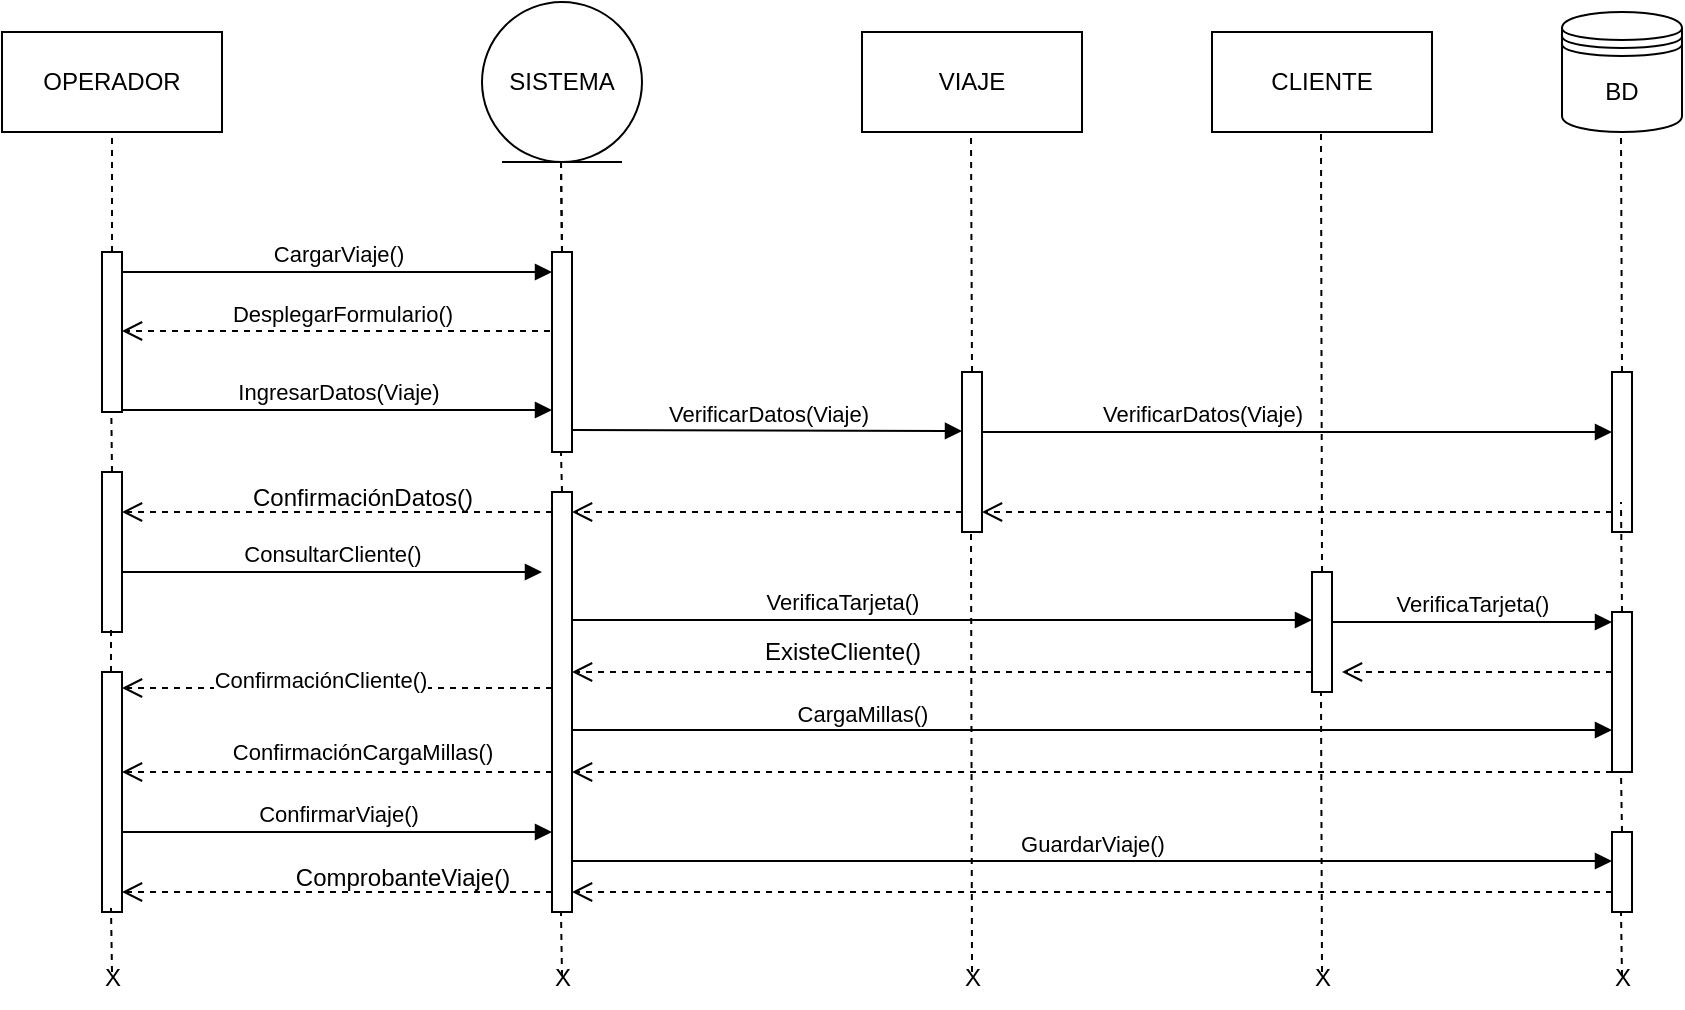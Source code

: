 <mxfile version="21.5.2" type="device" pages="4">
  <diagram name="DSS [CU-001]" id="U3j3bnRgfp0X5FEgStl_">
    <mxGraphModel dx="1050" dy="541" grid="1" gridSize="10" guides="1" tooltips="1" connect="1" arrows="1" fold="1" page="1" pageScale="1" pageWidth="827" pageHeight="1169" math="0" shadow="0">
      <root>
        <mxCell id="0" />
        <mxCell id="1" parent="0" />
        <mxCell id="Vub4UlA7E3EXofYknU3P-1" value="VIAJE" style="html=1;whiteSpace=wrap;" vertex="1" parent="1">
          <mxGeometry x="490" y="290" width="110" height="50" as="geometry" />
        </mxCell>
        <mxCell id="Vub4UlA7E3EXofYknU3P-2" value="OPERADOR" style="html=1;whiteSpace=wrap;" vertex="1" parent="1">
          <mxGeometry x="60" y="290" width="110" height="50" as="geometry" />
        </mxCell>
        <mxCell id="Vub4UlA7E3EXofYknU3P-3" value="SISTEMA" style="ellipse;shape=umlEntity;whiteSpace=wrap;html=1;" vertex="1" parent="1">
          <mxGeometry x="300" y="275" width="80" height="80" as="geometry" />
        </mxCell>
        <mxCell id="Vub4UlA7E3EXofYknU3P-4" value="" style="endArrow=none;dashed=1;html=1;rounded=0;entryX=0.5;entryY=1;entryDx=0;entryDy=0;" edge="1" parent="1" target="Vub4UlA7E3EXofYknU3P-2">
          <mxGeometry width="50" height="50" relative="1" as="geometry">
            <mxPoint x="115" y="400" as="sourcePoint" />
            <mxPoint x="440" y="460" as="targetPoint" />
          </mxGeometry>
        </mxCell>
        <mxCell id="Vub4UlA7E3EXofYknU3P-5" value="" style="html=1;points=[];perimeter=orthogonalPerimeter;outlineConnect=0;targetShapes=umlLifeline;portConstraint=eastwest;newEdgeStyle={&quot;edgeStyle&quot;:&quot;elbowEdgeStyle&quot;,&quot;elbow&quot;:&quot;vertical&quot;,&quot;curved&quot;:0,&quot;rounded&quot;:0};" vertex="1" parent="1">
          <mxGeometry x="110" y="400" width="10" height="80" as="geometry" />
        </mxCell>
        <mxCell id="Vub4UlA7E3EXofYknU3P-6" value="CargarViaje()" style="html=1;verticalAlign=bottom;endArrow=block;elbow=vertical;rounded=0;" edge="1" target="Vub4UlA7E3EXofYknU3P-9" parent="1">
          <mxGeometry relative="1" as="geometry">
            <mxPoint x="120" y="410" as="sourcePoint" />
            <mxPoint x="240" y="410" as="targetPoint" />
          </mxGeometry>
        </mxCell>
        <mxCell id="Vub4UlA7E3EXofYknU3P-7" value="DesplegarFormulario()" style="html=1;verticalAlign=bottom;endArrow=open;dashed=1;endSize=8;elbow=vertical;rounded=0;exitX=0.5;exitY=0.5;exitDx=0;exitDy=0;exitPerimeter=0;" edge="1" parent="1">
          <mxGeometry relative="1" as="geometry">
            <mxPoint x="120" y="439.5" as="targetPoint" />
            <mxPoint x="340" y="439.5" as="sourcePoint" />
          </mxGeometry>
        </mxCell>
        <mxCell id="Vub4UlA7E3EXofYknU3P-8" value="" style="endArrow=none;dashed=1;html=1;rounded=0;entryX=0.5;entryY=1;entryDx=0;entryDy=0;" edge="1" parent="1">
          <mxGeometry width="50" height="50" relative="1" as="geometry">
            <mxPoint x="340" y="400" as="sourcePoint" />
            <mxPoint x="339.5" y="355" as="targetPoint" />
          </mxGeometry>
        </mxCell>
        <mxCell id="Vub4UlA7E3EXofYknU3P-9" value="" style="html=1;points=[];perimeter=orthogonalPerimeter;outlineConnect=0;targetShapes=umlLifeline;portConstraint=eastwest;newEdgeStyle={&quot;edgeStyle&quot;:&quot;elbowEdgeStyle&quot;,&quot;elbow&quot;:&quot;vertical&quot;,&quot;curved&quot;:0,&quot;rounded&quot;:0};" vertex="1" parent="1">
          <mxGeometry x="335" y="400" width="10" height="100" as="geometry" />
        </mxCell>
        <mxCell id="Vub4UlA7E3EXofYknU3P-11" value="IngresarDatos(Viaje)" style="html=1;verticalAlign=bottom;endArrow=block;edgeStyle=elbowEdgeStyle;elbow=vertical;curved=0;rounded=0;" edge="1" parent="1" target="Vub4UlA7E3EXofYknU3P-9">
          <mxGeometry width="80" relative="1" as="geometry">
            <mxPoint x="120" y="479" as="sourcePoint" />
            <mxPoint x="200" y="479" as="targetPoint" />
          </mxGeometry>
        </mxCell>
        <mxCell id="Vub4UlA7E3EXofYknU3P-12" value="" style="endArrow=none;dashed=1;html=1;rounded=0;entryX=0.5;entryY=1;entryDx=0;entryDy=0;" edge="1" parent="1">
          <mxGeometry width="50" height="50" relative="1" as="geometry">
            <mxPoint x="340" y="400" as="sourcePoint" />
            <mxPoint x="339.5" y="355" as="targetPoint" />
          </mxGeometry>
        </mxCell>
        <mxCell id="Vub4UlA7E3EXofYknU3P-13" value="" style="endArrow=none;dashed=1;html=1;rounded=0;entryX=0.5;entryY=1;entryDx=0;entryDy=0;" edge="1" parent="1">
          <mxGeometry width="50" height="50" relative="1" as="geometry">
            <mxPoint x="545" y="460" as="sourcePoint" />
            <mxPoint x="544.5" y="340" as="targetPoint" />
          </mxGeometry>
        </mxCell>
        <mxCell id="Vub4UlA7E3EXofYknU3P-14" value="" style="html=1;points=[];perimeter=orthogonalPerimeter;outlineConnect=0;targetShapes=umlLifeline;portConstraint=eastwest;newEdgeStyle={&quot;edgeStyle&quot;:&quot;elbowEdgeStyle&quot;,&quot;elbow&quot;:&quot;vertical&quot;,&quot;curved&quot;:0,&quot;rounded&quot;:0};" vertex="1" parent="1">
          <mxGeometry x="540" y="460" width="10" height="80" as="geometry" />
        </mxCell>
        <mxCell id="Vub4UlA7E3EXofYknU3P-15" value="VerificarDatos(Viaje)" style="html=1;verticalAlign=bottom;endArrow=block;edgeStyle=elbowEdgeStyle;elbow=vertical;curved=0;rounded=0;" edge="1" parent="1">
          <mxGeometry width="80" relative="1" as="geometry">
            <mxPoint x="345" y="489" as="sourcePoint" />
            <mxPoint x="540" y="490" as="targetPoint" />
          </mxGeometry>
        </mxCell>
        <mxCell id="Vub4UlA7E3EXofYknU3P-16" value="" style="endArrow=none;dashed=1;html=1;rounded=0;entryX=0.5;entryY=1;entryDx=0;entryDy=0;" edge="1" parent="1">
          <mxGeometry width="50" height="50" relative="1" as="geometry">
            <mxPoint x="340" y="520" as="sourcePoint" />
            <mxPoint x="339.5" y="500" as="targetPoint" />
          </mxGeometry>
        </mxCell>
        <mxCell id="Vub4UlA7E3EXofYknU3P-17" value="" style="html=1;points=[];perimeter=orthogonalPerimeter;outlineConnect=0;targetShapes=umlLifeline;portConstraint=eastwest;newEdgeStyle={&quot;edgeStyle&quot;:&quot;elbowEdgeStyle&quot;,&quot;elbow&quot;:&quot;vertical&quot;,&quot;curved&quot;:0,&quot;rounded&quot;:0};" vertex="1" parent="1">
          <mxGeometry x="335" y="520" width="10" height="210" as="geometry" />
        </mxCell>
        <mxCell id="Vub4UlA7E3EXofYknU3P-18" value="" style="html=1;verticalAlign=bottom;endArrow=open;dashed=1;endSize=8;elbow=vertical;rounded=0;exitX=0.5;exitY=0.5;exitDx=0;exitDy=0;exitPerimeter=0;" edge="1" parent="1" target="Vub4UlA7E3EXofYknU3P-17">
          <mxGeometry relative="1" as="geometry">
            <mxPoint x="350" y="530" as="targetPoint" />
            <mxPoint x="540" y="530" as="sourcePoint" />
          </mxGeometry>
        </mxCell>
        <mxCell id="Vub4UlA7E3EXofYknU3P-19" value="" style="html=1;verticalAlign=bottom;endArrow=open;dashed=1;endSize=8;elbow=vertical;rounded=0;exitX=0.5;exitY=0.5;exitDx=0;exitDy=0;exitPerimeter=0;" edge="1" parent="1" target="Vub4UlA7E3EXofYknU3P-21">
          <mxGeometry relative="1" as="geometry">
            <mxPoint x="140" y="530" as="targetPoint" />
            <mxPoint x="335" y="530" as="sourcePoint" />
          </mxGeometry>
        </mxCell>
        <mxCell id="Vub4UlA7E3EXofYknU3P-20" value="" style="endArrow=none;dashed=1;html=1;rounded=0;entryX=0.5;entryY=1;entryDx=0;entryDy=0;" edge="1" parent="1">
          <mxGeometry width="50" height="50" relative="1" as="geometry">
            <mxPoint x="115" y="510" as="sourcePoint" />
            <mxPoint x="114.66" y="480" as="targetPoint" />
          </mxGeometry>
        </mxCell>
        <mxCell id="Vub4UlA7E3EXofYknU3P-21" value="" style="html=1;points=[];perimeter=orthogonalPerimeter;outlineConnect=0;targetShapes=umlLifeline;portConstraint=eastwest;newEdgeStyle={&quot;edgeStyle&quot;:&quot;elbowEdgeStyle&quot;,&quot;elbow&quot;:&quot;vertical&quot;,&quot;curved&quot;:0,&quot;rounded&quot;:0};" vertex="1" parent="1">
          <mxGeometry x="110" y="510" width="10" height="80" as="geometry" />
        </mxCell>
        <mxCell id="Vub4UlA7E3EXofYknU3P-22" value="ConfirmaciónDatos()" style="text;html=1;align=center;verticalAlign=middle;resizable=0;points=[];autosize=1;strokeColor=none;fillColor=none;" vertex="1" parent="1">
          <mxGeometry x="175" y="508" width="130" height="30" as="geometry" />
        </mxCell>
        <mxCell id="Vub4UlA7E3EXofYknU3P-23" value="BD" style="shape=datastore;whiteSpace=wrap;html=1;" vertex="1" parent="1">
          <mxGeometry x="840" y="280" width="60" height="60" as="geometry" />
        </mxCell>
        <mxCell id="Vub4UlA7E3EXofYknU3P-24" value="ConsultarCliente()" style="html=1;verticalAlign=bottom;endArrow=block;edgeStyle=elbowEdgeStyle;elbow=vertical;curved=0;rounded=0;" edge="1" parent="1">
          <mxGeometry width="80" relative="1" as="geometry">
            <mxPoint x="120" y="560" as="sourcePoint" />
            <mxPoint x="330" y="560" as="targetPoint" />
          </mxGeometry>
        </mxCell>
        <mxCell id="Vub4UlA7E3EXofYknU3P-25" value="" style="endArrow=none;dashed=1;html=1;rounded=0;entryX=0.5;entryY=1;entryDx=0;entryDy=0;" edge="1" parent="1">
          <mxGeometry width="50" height="50" relative="1" as="geometry">
            <mxPoint x="870" y="460" as="sourcePoint" />
            <mxPoint x="869.5" y="340" as="targetPoint" />
          </mxGeometry>
        </mxCell>
        <mxCell id="Vub4UlA7E3EXofYknU3P-26" value="" style="html=1;points=[];perimeter=orthogonalPerimeter;outlineConnect=0;targetShapes=umlLifeline;portConstraint=eastwest;newEdgeStyle={&quot;edgeStyle&quot;:&quot;elbowEdgeStyle&quot;,&quot;elbow&quot;:&quot;vertical&quot;,&quot;curved&quot;:0,&quot;rounded&quot;:0};" vertex="1" parent="1">
          <mxGeometry x="865" y="460" width="10" height="80" as="geometry" />
        </mxCell>
        <mxCell id="Vub4UlA7E3EXofYknU3P-27" value="VerificarDatos(Viaje)" style="html=1;verticalAlign=bottom;endArrow=block;edgeStyle=elbowEdgeStyle;elbow=vertical;curved=0;rounded=0;" edge="1" parent="1" target="Vub4UlA7E3EXofYknU3P-26">
          <mxGeometry x="-0.302" width="80" relative="1" as="geometry">
            <mxPoint x="550" y="490" as="sourcePoint" />
            <mxPoint x="745" y="491" as="targetPoint" />
            <mxPoint as="offset" />
          </mxGeometry>
        </mxCell>
        <mxCell id="Vub4UlA7E3EXofYknU3P-28" value="" style="html=1;verticalAlign=bottom;endArrow=open;dashed=1;endSize=8;elbow=vertical;rounded=0;" edge="1" parent="1" source="Vub4UlA7E3EXofYknU3P-26">
          <mxGeometry relative="1" as="geometry">
            <mxPoint x="550" y="530" as="targetPoint" />
            <mxPoint x="770" y="530" as="sourcePoint" />
          </mxGeometry>
        </mxCell>
        <mxCell id="Vub4UlA7E3EXofYknU3P-29" value="CLIENTE" style="html=1;whiteSpace=wrap;" vertex="1" parent="1">
          <mxGeometry x="665" y="290" width="110" height="50" as="geometry" />
        </mxCell>
        <mxCell id="Vub4UlA7E3EXofYknU3P-30" value="" style="endArrow=none;dashed=1;html=1;rounded=0;entryX=0.5;entryY=1;entryDx=0;entryDy=0;" edge="1" parent="1">
          <mxGeometry width="50" height="50" relative="1" as="geometry">
            <mxPoint x="720" y="560" as="sourcePoint" />
            <mxPoint x="719.5" y="340" as="targetPoint" />
          </mxGeometry>
        </mxCell>
        <mxCell id="Vub4UlA7E3EXofYknU3P-31" value="" style="html=1;points=[];perimeter=orthogonalPerimeter;outlineConnect=0;targetShapes=umlLifeline;portConstraint=eastwest;newEdgeStyle={&quot;edgeStyle&quot;:&quot;elbowEdgeStyle&quot;,&quot;elbow&quot;:&quot;vertical&quot;,&quot;curved&quot;:0,&quot;rounded&quot;:0};" vertex="1" parent="1">
          <mxGeometry x="715" y="560" width="10" height="60" as="geometry" />
        </mxCell>
        <mxCell id="Vub4UlA7E3EXofYknU3P-32" value="VerificaTarjeta()" style="html=1;verticalAlign=bottom;endArrow=block;edgeStyle=elbowEdgeStyle;elbow=vertical;curved=0;rounded=0;" edge="1" parent="1" target="Vub4UlA7E3EXofYknU3P-31">
          <mxGeometry x="-0.27" width="80" relative="1" as="geometry">
            <mxPoint x="345" y="584" as="sourcePoint" />
            <mxPoint x="555" y="584" as="targetPoint" />
            <mxPoint as="offset" />
          </mxGeometry>
        </mxCell>
        <mxCell id="Vub4UlA7E3EXofYknU3P-33" value="" style="endArrow=none;dashed=1;html=1;rounded=0;entryX=0.5;entryY=1;entryDx=0;entryDy=0;" edge="1" parent="1">
          <mxGeometry width="50" height="50" relative="1" as="geometry">
            <mxPoint x="870" y="580" as="sourcePoint" />
            <mxPoint x="869.5" y="525" as="targetPoint" />
          </mxGeometry>
        </mxCell>
        <mxCell id="Vub4UlA7E3EXofYknU3P-34" value="" style="html=1;points=[];perimeter=orthogonalPerimeter;outlineConnect=0;targetShapes=umlLifeline;portConstraint=eastwest;newEdgeStyle={&quot;edgeStyle&quot;:&quot;elbowEdgeStyle&quot;,&quot;elbow&quot;:&quot;vertical&quot;,&quot;curved&quot;:0,&quot;rounded&quot;:0};" vertex="1" parent="1">
          <mxGeometry x="865" y="580" width="10" height="80" as="geometry" />
        </mxCell>
        <mxCell id="Vub4UlA7E3EXofYknU3P-35" value="VerificaTarjeta()" style="html=1;verticalAlign=bottom;endArrow=block;edgeStyle=elbowEdgeStyle;elbow=vertical;curved=0;rounded=0;" edge="1" parent="1" target="Vub4UlA7E3EXofYknU3P-34">
          <mxGeometry width="80" relative="1" as="geometry">
            <mxPoint x="725" y="585" as="sourcePoint" />
            <mxPoint x="945" y="585" as="targetPoint" />
          </mxGeometry>
        </mxCell>
        <mxCell id="Vub4UlA7E3EXofYknU3P-36" value="" style="html=1;verticalAlign=bottom;endArrow=open;dashed=1;endSize=8;elbow=vertical;rounded=0;exitX=0.5;exitY=0.5;exitDx=0;exitDy=0;exitPerimeter=0;" edge="1" parent="1">
          <mxGeometry relative="1" as="geometry">
            <mxPoint x="730" y="610" as="targetPoint" />
            <mxPoint x="865" y="610" as="sourcePoint" />
          </mxGeometry>
        </mxCell>
        <mxCell id="Vub4UlA7E3EXofYknU3P-37" value="" style="html=1;verticalAlign=bottom;endArrow=open;dashed=1;endSize=8;elbow=vertical;rounded=0;exitX=0.5;exitY=0.5;exitDx=0;exitDy=0;exitPerimeter=0;" edge="1" parent="1" target="Vub4UlA7E3EXofYknU3P-17">
          <mxGeometry relative="1" as="geometry">
            <mxPoint x="570" y="610" as="targetPoint" />
            <mxPoint x="715" y="610" as="sourcePoint" />
          </mxGeometry>
        </mxCell>
        <mxCell id="Vub4UlA7E3EXofYknU3P-38" value="ExisteCliente()" style="text;html=1;align=center;verticalAlign=middle;resizable=0;points=[];autosize=1;strokeColor=none;fillColor=none;" vertex="1" parent="1">
          <mxGeometry x="430" y="585" width="100" height="30" as="geometry" />
        </mxCell>
        <mxCell id="Vub4UlA7E3EXofYknU3P-39" value="" style="endArrow=none;dashed=1;html=1;rounded=0;entryX=0.5;entryY=1;entryDx=0;entryDy=0;" edge="1" parent="1" source="Vub4UlA7E3EXofYknU3P-40">
          <mxGeometry width="50" height="50" relative="1" as="geometry">
            <mxPoint x="115" y="630" as="sourcePoint" />
            <mxPoint x="114.5" y="588" as="targetPoint" />
          </mxGeometry>
        </mxCell>
        <mxCell id="Vub4UlA7E3EXofYknU3P-40" value="" style="html=1;points=[];perimeter=orthogonalPerimeter;outlineConnect=0;targetShapes=umlLifeline;portConstraint=eastwest;newEdgeStyle={&quot;edgeStyle&quot;:&quot;elbowEdgeStyle&quot;,&quot;elbow&quot;:&quot;vertical&quot;,&quot;curved&quot;:0,&quot;rounded&quot;:0};" vertex="1" parent="1">
          <mxGeometry x="110" y="610" width="10" height="120" as="geometry" />
        </mxCell>
        <mxCell id="Vub4UlA7E3EXofYknU3P-41" value="" style="html=1;verticalAlign=bottom;endArrow=open;dashed=1;endSize=8;elbow=vertical;rounded=0;exitX=0.5;exitY=0.5;exitDx=0;exitDy=0;exitPerimeter=0;" edge="1" parent="1" target="Vub4UlA7E3EXofYknU3P-40">
          <mxGeometry relative="1" as="geometry">
            <mxPoint x="-35" y="618" as="targetPoint" />
            <mxPoint x="335" y="618" as="sourcePoint" />
          </mxGeometry>
        </mxCell>
        <mxCell id="Vub4UlA7E3EXofYknU3P-42" value="ConfirmaciónCliente()" style="edgeLabel;html=1;align=center;verticalAlign=middle;resizable=0;points=[];" vertex="1" connectable="0" parent="Vub4UlA7E3EXofYknU3P-41">
          <mxGeometry x="0.086" y="-4" relative="1" as="geometry">
            <mxPoint as="offset" />
          </mxGeometry>
        </mxCell>
        <mxCell id="Vub4UlA7E3EXofYknU3P-43" value="" style="endArrow=none;dashed=1;html=1;rounded=0;entryX=0.5;entryY=1;entryDx=0;entryDy=0;" edge="1" parent="1">
          <mxGeometry width="50" height="50" relative="1" as="geometry">
            <mxPoint x="545" y="760" as="sourcePoint" />
            <mxPoint x="544.5" y="538" as="targetPoint" />
          </mxGeometry>
        </mxCell>
        <mxCell id="Vub4UlA7E3EXofYknU3P-46" value="ConfirmarViaje()" style="html=1;verticalAlign=bottom;endArrow=block;elbow=vertical;rounded=0;" edge="1" parent="1">
          <mxGeometry width="80" relative="1" as="geometry">
            <mxPoint x="120" y="690" as="sourcePoint" />
            <mxPoint x="335" y="690" as="targetPoint" />
          </mxGeometry>
        </mxCell>
        <mxCell id="Vub4UlA7E3EXofYknU3P-47" value="" style="endArrow=none;dashed=1;html=1;rounded=0;entryX=0.5;entryY=1;entryDx=0;entryDy=0;" edge="1" parent="1">
          <mxGeometry width="50" height="50" relative="1" as="geometry">
            <mxPoint x="720" y="760" as="sourcePoint" />
            <mxPoint x="719.5" y="620" as="targetPoint" />
          </mxGeometry>
        </mxCell>
        <mxCell id="Vub4UlA7E3EXofYknU3P-48" value="" style="endArrow=none;dashed=1;html=1;rounded=0;entryX=0.5;entryY=1;entryDx=0;entryDy=0;" edge="1" parent="1">
          <mxGeometry width="50" height="50" relative="1" as="geometry">
            <mxPoint x="870" y="690" as="sourcePoint" />
            <mxPoint x="869.5" y="660" as="targetPoint" />
          </mxGeometry>
        </mxCell>
        <mxCell id="Vub4UlA7E3EXofYknU3P-49" value="" style="html=1;points=[];perimeter=orthogonalPerimeter;outlineConnect=0;targetShapes=umlLifeline;portConstraint=eastwest;newEdgeStyle={&quot;edgeStyle&quot;:&quot;elbowEdgeStyle&quot;,&quot;elbow&quot;:&quot;vertical&quot;,&quot;curved&quot;:0,&quot;rounded&quot;:0};" vertex="1" parent="1">
          <mxGeometry x="865" y="690" width="10" height="40" as="geometry" />
        </mxCell>
        <mxCell id="Vub4UlA7E3EXofYknU3P-50" value="CargaMillas()" style="html=1;verticalAlign=bottom;endArrow=block;edgeStyle=elbowEdgeStyle;elbow=vertical;curved=0;rounded=0;" edge="1" parent="1" target="Vub4UlA7E3EXofYknU3P-34">
          <mxGeometry x="-0.442" y="-1" width="80" relative="1" as="geometry">
            <mxPoint x="345" y="639" as="sourcePoint" />
            <mxPoint x="715" y="639" as="targetPoint" />
            <mxPoint as="offset" />
          </mxGeometry>
        </mxCell>
        <mxCell id="Vub4UlA7E3EXofYknU3P-51" value="" style="html=1;verticalAlign=bottom;endArrow=open;dashed=1;endSize=8;elbow=vertical;rounded=0;" edge="1" parent="1" target="Vub4UlA7E3EXofYknU3P-17">
          <mxGeometry relative="1" as="geometry">
            <mxPoint x="550" y="660" as="targetPoint" />
            <mxPoint x="865" y="660" as="sourcePoint" />
          </mxGeometry>
        </mxCell>
        <mxCell id="Vub4UlA7E3EXofYknU3P-52" value="" style="html=1;verticalAlign=bottom;endArrow=open;dashed=1;endSize=8;elbow=vertical;rounded=0;" edge="1" parent="1" target="Vub4UlA7E3EXofYknU3P-40">
          <mxGeometry relative="1" as="geometry">
            <mxPoint x="140" y="660" as="targetPoint" />
            <mxPoint x="335" y="660" as="sourcePoint" />
          </mxGeometry>
        </mxCell>
        <mxCell id="Vub4UlA7E3EXofYknU3P-53" value="ConfirmaciónCargaMillas()" style="edgeLabel;html=1;align=center;verticalAlign=middle;resizable=0;points=[];" vertex="1" connectable="0" parent="Vub4UlA7E3EXofYknU3P-52">
          <mxGeometry x="-0.206" y="-3" relative="1" as="geometry">
            <mxPoint x="-10" y="-7" as="offset" />
          </mxGeometry>
        </mxCell>
        <mxCell id="Vub4UlA7E3EXofYknU3P-54" value="GuardarViaje()" style="html=1;verticalAlign=bottom;endArrow=block;elbow=vertical;rounded=0;" edge="1" parent="1" target="Vub4UlA7E3EXofYknU3P-49">
          <mxGeometry width="80" relative="1" as="geometry">
            <mxPoint x="345" y="704.5" as="sourcePoint" />
            <mxPoint x="560" y="704.5" as="targetPoint" />
          </mxGeometry>
        </mxCell>
        <mxCell id="Vub4UlA7E3EXofYknU3P-55" value="" style="html=1;verticalAlign=bottom;endArrow=open;dashed=1;endSize=8;elbow=vertical;rounded=0;" edge="1" parent="1">
          <mxGeometry relative="1" as="geometry">
            <mxPoint x="345" y="720" as="targetPoint" />
            <mxPoint x="865" y="720" as="sourcePoint" />
          </mxGeometry>
        </mxCell>
        <mxCell id="Vub4UlA7E3EXofYknU3P-56" value="" style="html=1;verticalAlign=bottom;endArrow=open;dashed=1;endSize=8;elbow=vertical;rounded=0;" edge="1" parent="1">
          <mxGeometry relative="1" as="geometry">
            <mxPoint x="120" y="720" as="targetPoint" />
            <mxPoint x="335" y="720" as="sourcePoint" />
          </mxGeometry>
        </mxCell>
        <mxCell id="Vub4UlA7E3EXofYknU3P-57" value="ComprobanteViaje()" style="text;html=1;align=center;verticalAlign=middle;resizable=0;points=[];autosize=1;strokeColor=none;fillColor=none;" vertex="1" parent="1">
          <mxGeometry x="195" y="698" width="130" height="30" as="geometry" />
        </mxCell>
        <mxCell id="Vub4UlA7E3EXofYknU3P-58" value="" style="endArrow=none;dashed=1;html=1;rounded=0;entryX=0.5;entryY=1;entryDx=0;entryDy=0;" edge="1" parent="1">
          <mxGeometry width="50" height="50" relative="1" as="geometry">
            <mxPoint x="115" y="760" as="sourcePoint" />
            <mxPoint x="114.5" y="728" as="targetPoint" />
          </mxGeometry>
        </mxCell>
        <mxCell id="Vub4UlA7E3EXofYknU3P-59" value="" style="endArrow=none;dashed=1;html=1;rounded=0;entryX=0.5;entryY=1;entryDx=0;entryDy=0;" edge="1" parent="1">
          <mxGeometry width="50" height="50" relative="1" as="geometry">
            <mxPoint x="340" y="762" as="sourcePoint" />
            <mxPoint x="339.5" y="730" as="targetPoint" />
          </mxGeometry>
        </mxCell>
        <mxCell id="Vub4UlA7E3EXofYknU3P-60" value="" style="endArrow=none;dashed=1;html=1;rounded=0;entryX=0.5;entryY=1;entryDx=0;entryDy=0;" edge="1" parent="1">
          <mxGeometry width="50" height="50" relative="1" as="geometry">
            <mxPoint x="870" y="762" as="sourcePoint" />
            <mxPoint x="869.5" y="730" as="targetPoint" />
          </mxGeometry>
        </mxCell>
        <mxCell id="Vub4UlA7E3EXofYknU3P-61" value="X" style="text;html=1;align=center;verticalAlign=middle;resizable=0;points=[];autosize=1;strokeColor=none;fillColor=none;" vertex="1" parent="1">
          <mxGeometry x="100" y="748" width="30" height="30" as="geometry" />
        </mxCell>
        <mxCell id="Vub4UlA7E3EXofYknU3P-62" value="X" style="text;html=1;align=center;verticalAlign=middle;resizable=0;points=[];autosize=1;strokeColor=none;fillColor=none;" vertex="1" parent="1">
          <mxGeometry x="325" y="748" width="30" height="30" as="geometry" />
        </mxCell>
        <mxCell id="Vub4UlA7E3EXofYknU3P-63" value="X" style="text;html=1;align=center;verticalAlign=middle;resizable=0;points=[];autosize=1;strokeColor=none;fillColor=none;" vertex="1" parent="1">
          <mxGeometry x="530" y="748" width="30" height="30" as="geometry" />
        </mxCell>
        <mxCell id="Vub4UlA7E3EXofYknU3P-64" value="X" style="text;html=1;align=center;verticalAlign=middle;resizable=0;points=[];autosize=1;strokeColor=none;fillColor=none;" vertex="1" parent="1">
          <mxGeometry x="705" y="748" width="30" height="30" as="geometry" />
        </mxCell>
        <mxCell id="Vub4UlA7E3EXofYknU3P-65" value="X" style="text;html=1;align=center;verticalAlign=middle;resizable=0;points=[];autosize=1;strokeColor=none;fillColor=none;" vertex="1" parent="1">
          <mxGeometry x="855" y="748" width="30" height="30" as="geometry" />
        </mxCell>
      </root>
    </mxGraphModel>
  </diagram>
  <diagram id="WMK1oPwTb0A5iBZnjmLv" name="D-ACT [CU001]">
    <mxGraphModel dx="1050" dy="541" grid="1" gridSize="10" guides="1" tooltips="1" connect="1" arrows="1" fold="1" page="1" pageScale="1" pageWidth="827" pageHeight="1169" math="0" shadow="0">
      <root>
        <mxCell id="0" />
        <mxCell id="1" parent="0" />
        <mxCell id="qv5wTbLlNnY9wLB_1imn-5" value="" style="ellipse;html=1;shape=startState;fillColor=#000000;strokeColor=#ff0000;" vertex="1" parent="1">
          <mxGeometry x="400" y="240" width="30" height="30" as="geometry" />
        </mxCell>
        <mxCell id="qv5wTbLlNnY9wLB_1imn-6" value="" style="edgeStyle=orthogonalEdgeStyle;html=1;verticalAlign=bottom;endArrow=open;endSize=8;strokeColor=#ff0000;rounded=0;" edge="1" parent="1" source="qv5wTbLlNnY9wLB_1imn-5">
          <mxGeometry relative="1" as="geometry">
            <mxPoint x="415" y="330" as="targetPoint" />
          </mxGeometry>
        </mxCell>
        <mxCell id="qv5wTbLlNnY9wLB_1imn-7" value="Cargar Viaje" style="rounded=1;whiteSpace=wrap;html=1;arcSize=40;fontColor=#000000;fillColor=#ffffc0;strokeColor=#ff0000;" vertex="1" parent="1">
          <mxGeometry x="355" y="330" width="120" height="40" as="geometry" />
        </mxCell>
        <mxCell id="qv5wTbLlNnY9wLB_1imn-8" value="" style="edgeStyle=orthogonalEdgeStyle;html=1;verticalAlign=bottom;endArrow=open;endSize=8;strokeColor=#ff0000;rounded=0;" edge="1" source="qv5wTbLlNnY9wLB_1imn-7" parent="1">
          <mxGeometry relative="1" as="geometry">
            <mxPoint x="415" y="430" as="targetPoint" />
          </mxGeometry>
        </mxCell>
        <mxCell id="Z5oc61Y0AZA_M_nRQXof-2" value="Cargar Datos" style="rounded=1;whiteSpace=wrap;html=1;arcSize=40;fontColor=#000000;fillColor=#ffffc0;strokeColor=#ff0000;" vertex="1" parent="1">
          <mxGeometry x="355" y="430" width="120" height="40" as="geometry" />
        </mxCell>
        <mxCell id="Z5oc61Y0AZA_M_nRQXof-3" value="" style="edgeStyle=orthogonalEdgeStyle;html=1;verticalAlign=bottom;endArrow=open;endSize=8;strokeColor=#ff0000;rounded=0;" edge="1" source="Z5oc61Y0AZA_M_nRQXof-2" parent="1">
          <mxGeometry relative="1" as="geometry">
            <mxPoint x="415" y="530" as="targetPoint" />
          </mxGeometry>
        </mxCell>
        <mxCell id="8iKD-6q_xqvpysTbj7ik-1" value="Verificar Datos" style="rounded=1;whiteSpace=wrap;html=1;arcSize=40;fontColor=#000000;fillColor=#ffffc0;strokeColor=#ff0000;" vertex="1" parent="1">
          <mxGeometry x="355" y="530" width="120" height="40" as="geometry" />
        </mxCell>
        <mxCell id="8iKD-6q_xqvpysTbj7ik-2" value="" style="edgeStyle=orthogonalEdgeStyle;html=1;verticalAlign=bottom;endArrow=open;endSize=8;strokeColor=#ff0000;rounded=0;" edge="1" source="8iKD-6q_xqvpysTbj7ik-1" parent="1">
          <mxGeometry relative="1" as="geometry">
            <mxPoint x="415" y="630" as="targetPoint" />
          </mxGeometry>
        </mxCell>
        <mxCell id="8iKD-6q_xqvpysTbj7ik-3" value="Datos correctos?" style="rhombus;whiteSpace=wrap;html=1;fontColor=#000000;fillColor=#ffffc0;strokeColor=#ff0000;" vertex="1" parent="1">
          <mxGeometry x="370" y="630" width="80" height="40" as="geometry" />
        </mxCell>
        <mxCell id="8iKD-6q_xqvpysTbj7ik-4" value="no" style="edgeStyle=orthogonalEdgeStyle;html=1;align=left;verticalAlign=bottom;endArrow=open;endSize=8;strokeColor=#ff0000;rounded=0;" edge="1" source="8iKD-6q_xqvpysTbj7ik-3" parent="1">
          <mxGeometry x="-1" y="-58" relative="1" as="geometry">
            <mxPoint x="550" y="650" as="targetPoint" />
            <mxPoint x="-30" y="-8" as="offset" />
          </mxGeometry>
        </mxCell>
        <mxCell id="8iKD-6q_xqvpysTbj7ik-5" value="yes" style="html=1;align=left;verticalAlign=top;endArrow=open;endSize=8;strokeColor=#ff0000;rounded=0;" edge="1" source="8iKD-6q_xqvpysTbj7ik-3" parent="1">
          <mxGeometry x="-1" y="90" relative="1" as="geometry">
            <mxPoint x="410" y="720" as="targetPoint" />
            <mxPoint y="-56" as="offset" />
          </mxGeometry>
        </mxCell>
        <mxCell id="8iKD-6q_xqvpysTbj7ik-8" value="" style="ellipse;html=1;shape=endState;fillColor=#000000;strokeColor=#ff0000;" vertex="1" parent="1">
          <mxGeometry x="827" y="1110" width="30" height="30" as="geometry" />
        </mxCell>
        <mxCell id="5PgujjU-O9JdSZohB27X-1" value="Consultar Cliente" style="rounded=1;whiteSpace=wrap;html=1;arcSize=40;fontColor=#000000;fillColor=#ffffc0;strokeColor=#ff0000;" vertex="1" parent="1">
          <mxGeometry x="550" y="630" width="120" height="40" as="geometry" />
        </mxCell>
        <mxCell id="8a2hrbTGvqpBjd36U3N--1" value="" style="edgeStyle=orthogonalEdgeStyle;html=1;align=left;verticalAlign=bottom;endArrow=open;endSize=8;strokeColor=#ff0000;rounded=0;" edge="1" parent="1">
          <mxGeometry x="-0.8" y="-70" relative="1" as="geometry">
            <mxPoint x="770" y="649.5" as="targetPoint" />
            <mxPoint x="670" y="649.5" as="sourcePoint" />
            <mxPoint y="1" as="offset" />
          </mxGeometry>
        </mxCell>
        <mxCell id="8a2hrbTGvqpBjd36U3N--2" value="Verificar Tarjeta" style="rounded=1;whiteSpace=wrap;html=1;arcSize=40;fontColor=#000000;fillColor=#ffffc0;strokeColor=#ff0000;" vertex="1" parent="1">
          <mxGeometry x="770" y="630" width="120" height="40" as="geometry" />
        </mxCell>
        <mxCell id="J9ys7jLZdBh4atngy70K-1" value="Existe Cliente ?" style="rhombus;whiteSpace=wrap;html=1;fontColor=#000000;fillColor=#ffffc0;strokeColor=#ff0000;" vertex="1" parent="1">
          <mxGeometry x="800" y="730" width="80" height="40" as="geometry" />
        </mxCell>
        <mxCell id="J9ys7jLZdBh4atngy70K-2" value="no" style="html=1;align=left;verticalAlign=bottom;endArrow=open;endSize=8;strokeColor=#ff0000;rounded=0;exitX=0;exitY=0.5;exitDx=0;exitDy=0;" edge="1" source="J9ys7jLZdBh4atngy70K-1" parent="1">
          <mxGeometry relative="1" as="geometry">
            <mxPoint x="440" y="750" as="targetPoint" />
            <mxPoint x="690" y="758" as="sourcePoint" />
            <mxPoint as="offset" />
          </mxGeometry>
        </mxCell>
        <mxCell id="J9ys7jLZdBh4atngy70K-3" value="yes" style="edgeStyle=orthogonalEdgeStyle;html=1;align=left;verticalAlign=top;endArrow=open;endSize=8;strokeColor=#ff0000;rounded=0;" edge="1" source="J9ys7jLZdBh4atngy70K-1" parent="1">
          <mxGeometry x="-1" relative="1" as="geometry">
            <mxPoint x="840" y="830" as="targetPoint" />
          </mxGeometry>
        </mxCell>
        <mxCell id="J9ys7jLZdBh4atngy70K-4" value="" style="html=1;align=left;verticalAlign=bottom;endArrow=open;endSize=8;strokeColor=#ff0000;rounded=0;exitX=0.583;exitY=1;exitDx=0;exitDy=0;entryX=0.5;entryY=0;entryDx=0;entryDy=0;exitPerimeter=0;" edge="1" parent="1" source="8a2hrbTGvqpBjd36U3N--2" target="J9ys7jLZdBh4atngy70K-1">
          <mxGeometry x="0.331" y="-100" relative="1" as="geometry">
            <mxPoint x="770" y="745" as="targetPoint" />
            <mxPoint x="670" y="745" as="sourcePoint" />
            <mxPoint as="offset" />
          </mxGeometry>
        </mxCell>
        <mxCell id="_KiorW444ZjTzXRlAYMQ-1" value="Cargar Millas" style="rounded=1;whiteSpace=wrap;html=1;arcSize=40;fontColor=#000000;fillColor=#ffffc0;strokeColor=#ff0000;" vertex="1" parent="1">
          <mxGeometry x="780" y="830" width="120" height="40" as="geometry" />
        </mxCell>
        <mxCell id="TRhI2XAIWbvpaueGTQcM-1" value="" style="html=1;align=left;verticalAlign=bottom;endArrow=open;endSize=8;strokeColor=#ff0000;rounded=0;exitX=0.583;exitY=1;exitDx=0;exitDy=0;exitPerimeter=0;" edge="1" parent="1">
          <mxGeometry x="0.331" y="-100" relative="1" as="geometry">
            <mxPoint x="840" y="920" as="targetPoint" />
            <mxPoint x="839.5" y="870" as="sourcePoint" />
            <mxPoint as="offset" />
          </mxGeometry>
        </mxCell>
        <mxCell id="TRhI2XAIWbvpaueGTQcM-2" value="Confirmar Viaje" style="rounded=1;whiteSpace=wrap;html=1;arcSize=40;fontColor=#000000;fillColor=#ffffc0;strokeColor=#ff0000;" vertex="1" parent="1">
          <mxGeometry x="780" y="920" width="120" height="40" as="geometry" />
        </mxCell>
        <mxCell id="FZ0Ng50jOsv2t3_it4b9-1" value="" style="html=1;align=left;verticalAlign=bottom;endArrow=open;endSize=8;strokeColor=#ff0000;rounded=0;exitX=0.583;exitY=1;exitDx=0;exitDy=0;exitPerimeter=0;" edge="1" parent="1">
          <mxGeometry x="0.331" y="-100" relative="1" as="geometry">
            <mxPoint x="840" y="1010" as="targetPoint" />
            <mxPoint x="839.5" y="960" as="sourcePoint" />
            <mxPoint as="offset" />
          </mxGeometry>
        </mxCell>
        <mxCell id="FZ0Ng50jOsv2t3_it4b9-2" value="Guardar Viaje" style="rounded=1;whiteSpace=wrap;html=1;arcSize=40;fontColor=#000000;fillColor=#ffffc0;strokeColor=#ff0000;" vertex="1" parent="1">
          <mxGeometry x="780" y="1010" width="120" height="40" as="geometry" />
        </mxCell>
        <mxCell id="BvlFxNu05KHDcX9ll-wt-1" value="" style="html=1;align=left;verticalAlign=bottom;endArrow=open;endSize=8;strokeColor=#ff0000;rounded=0;exitX=0.5;exitY=1;exitDx=0;exitDy=0;" edge="1" parent="1" source="FZ0Ng50jOsv2t3_it4b9-2">
          <mxGeometry x="0.331" y="-100" relative="1" as="geometry">
            <mxPoint x="840" y="1110" as="targetPoint" />
            <mxPoint x="827" y="1060" as="sourcePoint" />
            <mxPoint as="offset" />
          </mxGeometry>
        </mxCell>
        <mxCell id="snKqnQe0Qom2YRbrIomS-2" value="" style="shape=sumEllipse;perimeter=ellipsePerimeter;whiteSpace=wrap;html=1;backgroundOutline=1;" vertex="1" parent="1">
          <mxGeometry x="385" y="720" width="50" height="50" as="geometry" />
        </mxCell>
      </root>
    </mxGraphModel>
  </diagram>
  <diagram id="Pw2gC5pHRZad4zUzejAK" name="D-CLASE">
    <mxGraphModel dx="2327" dy="1942" grid="1" gridSize="10" guides="1" tooltips="1" connect="1" arrows="1" fold="1" page="1" pageScale="1" pageWidth="827" pageHeight="1169" math="0" shadow="0">
      <root>
        <mxCell id="0" />
        <mxCell id="1" parent="0" />
        <mxCell id="cjiHqkHTREOVHB84ng8q-1" value="CLIENTE" style="swimlane;fontStyle=0;childLayout=stackLayout;horizontal=1;startSize=26;fillColor=none;horizontalStack=0;resizeParent=1;resizeParentMax=0;resizeLast=0;collapsible=1;marginBottom=0;whiteSpace=wrap;html=1;" vertex="1" parent="1">
          <mxGeometry y="188" width="140" height="216" as="geometry" />
        </mxCell>
        <mxCell id="cjiHqkHTREOVHB84ng8q-2" value="+ Nombre: String" style="text;strokeColor=none;fillColor=none;align=left;verticalAlign=top;spacingLeft=4;spacingRight=4;overflow=hidden;rotatable=0;points=[[0,0.5],[1,0.5]];portConstraint=eastwest;whiteSpace=wrap;html=1;" vertex="1" parent="cjiHqkHTREOVHB84ng8q-1">
          <mxGeometry y="26" width="140" height="26" as="geometry" />
        </mxCell>
        <mxCell id="cjiHqkHTREOVHB84ng8q-4" value="+ Apellido: String" style="text;strokeColor=none;fillColor=none;align=left;verticalAlign=top;spacingLeft=4;spacingRight=4;overflow=hidden;rotatable=0;points=[[0,0.5],[1,0.5]];portConstraint=eastwest;whiteSpace=wrap;html=1;" vertex="1" parent="cjiHqkHTREOVHB84ng8q-1">
          <mxGeometry y="52" width="140" height="26" as="geometry" />
        </mxCell>
        <mxCell id="cjiHqkHTREOVHB84ng8q-3" value="+ Pasaporte: String" style="text;strokeColor=none;fillColor=none;align=left;verticalAlign=top;spacingLeft=4;spacingRight=4;overflow=hidden;rotatable=0;points=[[0,0.5],[1,0.5]];portConstraint=eastwest;whiteSpace=wrap;html=1;" vertex="1" parent="cjiHqkHTREOVHB84ng8q-1">
          <mxGeometry y="78" width="140" height="26" as="geometry" />
        </mxCell>
        <mxCell id="cjiHqkHTREOVHB84ng8q-30" value="+ Nacionalidad: String" style="text;strokeColor=none;fillColor=none;align=left;verticalAlign=top;spacingLeft=4;spacingRight=4;overflow=hidden;rotatable=0;points=[[0,0.5],[1,0.5]];portConstraint=eastwest;whiteSpace=wrap;html=1;" vertex="1" parent="cjiHqkHTREOVHB84ng8q-1">
          <mxGeometry y="104" width="140" height="26" as="geometry" />
        </mxCell>
        <mxCell id="cjiHqkHTREOVHB84ng8q-6" value="+ E-mail: String" style="text;strokeColor=none;fillColor=none;align=left;verticalAlign=top;spacingLeft=4;spacingRight=4;overflow=hidden;rotatable=0;points=[[0,0.5],[1,0.5]];portConstraint=eastwest;whiteSpace=wrap;html=1;" vertex="1" parent="cjiHqkHTREOVHB84ng8q-1">
          <mxGeometry y="130" width="140" height="26" as="geometry" />
        </mxCell>
        <mxCell id="cjiHqkHTREOVHB84ng8q-5" value="+ Direccion: String" style="text;strokeColor=none;fillColor=none;align=left;verticalAlign=top;spacingLeft=4;spacingRight=4;overflow=hidden;rotatable=0;points=[[0,0.5],[1,0.5]];portConstraint=eastwest;whiteSpace=wrap;html=1;" vertex="1" parent="cjiHqkHTREOVHB84ng8q-1">
          <mxGeometry y="156" width="140" height="26" as="geometry" />
        </mxCell>
        <mxCell id="cjiHqkHTREOVHB84ng8q-55" value="" style="line;strokeWidth=1;fillColor=none;align=left;verticalAlign=middle;spacingTop=-1;spacingLeft=3;spacingRight=3;rotatable=0;labelPosition=right;points=[];portConstraint=eastwest;strokeColor=inherit;" vertex="1" parent="cjiHqkHTREOVHB84ng8q-1">
          <mxGeometry y="182" width="140" height="8" as="geometry" />
        </mxCell>
        <mxCell id="cjiHqkHTREOVHB84ng8q-56" value="+ RegistrarUsuario()" style="text;strokeColor=none;fillColor=none;align=left;verticalAlign=top;spacingLeft=4;spacingRight=4;overflow=hidden;rotatable=0;points=[[0,0.5],[1,0.5]];portConstraint=eastwest;whiteSpace=wrap;html=1;" vertex="1" parent="cjiHqkHTREOVHB84ng8q-1">
          <mxGeometry y="190" width="140" height="26" as="geometry" />
        </mxCell>
        <mxCell id="cjiHqkHTREOVHB84ng8q-11" value="&lt;span style=&quot;font-weight: normal;&quot;&gt;TARJETA&lt;/span&gt;" style="swimlane;fontStyle=1;align=center;verticalAlign=top;childLayout=stackLayout;horizontal=1;startSize=26;horizontalStack=0;resizeParent=1;resizeParentMax=0;resizeLast=0;collapsible=1;marginBottom=0;whiteSpace=wrap;html=1;" vertex="1" parent="1">
          <mxGeometry x="330" y="240" width="160" height="112" as="geometry" />
        </mxCell>
        <mxCell id="cjiHqkHTREOVHB84ng8q-12" value="+ Nro_Tarjeta: String" style="text;strokeColor=none;fillColor=none;align=left;verticalAlign=top;spacingLeft=4;spacingRight=4;overflow=hidden;rotatable=0;points=[[0,0.5],[1,0.5]];portConstraint=eastwest;whiteSpace=wrap;html=1;" vertex="1" parent="cjiHqkHTREOVHB84ng8q-11">
          <mxGeometry y="26" width="160" height="26" as="geometry" />
        </mxCell>
        <mxCell id="VzgQ2Hh3CrVDuNbuduDG-1" value="+ Millas: long" style="text;strokeColor=none;fillColor=none;align=left;verticalAlign=top;spacingLeft=4;spacingRight=4;overflow=hidden;rotatable=0;points=[[0,0.5],[1,0.5]];portConstraint=eastwest;whiteSpace=wrap;html=1;" vertex="1" parent="cjiHqkHTREOVHB84ng8q-11">
          <mxGeometry y="52" width="160" height="26" as="geometry" />
        </mxCell>
        <mxCell id="cjiHqkHTREOVHB84ng8q-13" value="" style="line;strokeWidth=1;fillColor=none;align=left;verticalAlign=middle;spacingTop=-1;spacingLeft=3;spacingRight=3;rotatable=0;labelPosition=right;points=[];portConstraint=eastwest;strokeColor=inherit;" vertex="1" parent="cjiHqkHTREOVHB84ng8q-11">
          <mxGeometry y="78" width="160" height="8" as="geometry" />
        </mxCell>
        <mxCell id="cjiHqkHTREOVHB84ng8q-14" value="+ CalcularMilla()" style="text;strokeColor=none;fillColor=none;align=left;verticalAlign=top;spacingLeft=4;spacingRight=4;overflow=hidden;rotatable=0;points=[[0,0.5],[1,0.5]];portConstraint=eastwest;whiteSpace=wrap;html=1;" vertex="1" parent="cjiHqkHTREOVHB84ng8q-11">
          <mxGeometry y="86" width="160" height="26" as="geometry" />
        </mxCell>
        <mxCell id="cjiHqkHTREOVHB84ng8q-15" value="" style="endArrow=block;endSize=16;endFill=0;html=1;rounded=0;entryX=0.244;entryY=1.011;entryDx=0;entryDy=0;entryPerimeter=0;" edge="1" parent="1" target="cjiHqkHTREOVHB84ng8q-14">
          <mxGeometry x="0.075" y="40" width="160" relative="1" as="geometry">
            <mxPoint x="320" y="440" as="sourcePoint" />
            <mxPoint x="414" y="430" as="targetPoint" />
            <mxPoint as="offset" />
          </mxGeometry>
        </mxCell>
        <mxCell id="cjiHqkHTREOVHB84ng8q-17" value="" style="endArrow=block;endSize=16;endFill=0;html=1;rounded=0;" edge="1" parent="1">
          <mxGeometry x="0.075" y="40" width="160" relative="1" as="geometry">
            <mxPoint x="490" y="440" as="sourcePoint" />
            <mxPoint x="450" y="360" as="targetPoint" />
            <mxPoint as="offset" />
          </mxGeometry>
        </mxCell>
        <mxCell id="cjiHqkHTREOVHB84ng8q-23" value="&lt;span style=&quot;font-weight: normal;&quot;&gt;TARJETA_ORO&lt;/span&gt;" style="swimlane;fontStyle=1;align=center;verticalAlign=top;childLayout=stackLayout;horizontal=1;startSize=26;horizontalStack=0;resizeParent=1;resizeParentMax=0;resizeLast=0;collapsible=1;marginBottom=0;whiteSpace=wrap;html=1;" vertex="1" parent="1">
          <mxGeometry x="240" y="430" width="160" height="60" as="geometry" />
        </mxCell>
        <mxCell id="cjiHqkHTREOVHB84ng8q-25" value="" style="line;strokeWidth=1;fillColor=none;align=left;verticalAlign=middle;spacingTop=-1;spacingLeft=3;spacingRight=3;rotatable=0;labelPosition=right;points=[];portConstraint=eastwest;strokeColor=inherit;" vertex="1" parent="cjiHqkHTREOVHB84ng8q-23">
          <mxGeometry y="26" width="160" height="8" as="geometry" />
        </mxCell>
        <mxCell id="cjiHqkHTREOVHB84ng8q-26" value="+ CalcularMilla()" style="text;strokeColor=none;fillColor=none;align=left;verticalAlign=top;spacingLeft=4;spacingRight=4;overflow=hidden;rotatable=0;points=[[0,0.5],[1,0.5]];portConstraint=eastwest;whiteSpace=wrap;html=1;" vertex="1" parent="cjiHqkHTREOVHB84ng8q-23">
          <mxGeometry y="34" width="160" height="26" as="geometry" />
        </mxCell>
        <mxCell id="cjiHqkHTREOVHB84ng8q-27" value="&lt;span style=&quot;font-weight: normal;&quot;&gt;TARJETA_PLATA&lt;/span&gt;" style="swimlane;fontStyle=1;align=center;verticalAlign=top;childLayout=stackLayout;horizontal=1;startSize=26;horizontalStack=0;resizeParent=1;resizeParentMax=0;resizeLast=0;collapsible=1;marginBottom=0;whiteSpace=wrap;html=1;" vertex="1" parent="1">
          <mxGeometry x="430" y="430" width="160" height="60" as="geometry" />
        </mxCell>
        <mxCell id="cjiHqkHTREOVHB84ng8q-28" value="" style="line;strokeWidth=1;fillColor=none;align=left;verticalAlign=middle;spacingTop=-1;spacingLeft=3;spacingRight=3;rotatable=0;labelPosition=right;points=[];portConstraint=eastwest;strokeColor=inherit;" vertex="1" parent="cjiHqkHTREOVHB84ng8q-27">
          <mxGeometry y="26" width="160" height="8" as="geometry" />
        </mxCell>
        <mxCell id="cjiHqkHTREOVHB84ng8q-29" value="+ CalcularMilla()" style="text;strokeColor=none;fillColor=none;align=left;verticalAlign=top;spacingLeft=4;spacingRight=4;overflow=hidden;rotatable=0;points=[[0,0.5],[1,0.5]];portConstraint=eastwest;whiteSpace=wrap;html=1;" vertex="1" parent="cjiHqkHTREOVHB84ng8q-27">
          <mxGeometry y="34" width="160" height="26" as="geometry" />
        </mxCell>
        <mxCell id="cjiHqkHTREOVHB84ng8q-31" value="VIAJE" style="swimlane;fontStyle=0;childLayout=stackLayout;horizontal=1;startSize=26;fillColor=none;horizontalStack=0;resizeParent=1;resizeParentMax=0;resizeLast=0;collapsible=1;marginBottom=0;whiteSpace=wrap;html=1;" vertex="1" parent="1">
          <mxGeometry y="-90" width="140" height="156" as="geometry" />
        </mxCell>
        <mxCell id="cjiHqkHTREOVHB84ng8q-32" value="+ Origen: String" style="text;strokeColor=none;fillColor=none;align=left;verticalAlign=top;spacingLeft=4;spacingRight=4;overflow=hidden;rotatable=0;points=[[0,0.5],[1,0.5]];portConstraint=eastwest;whiteSpace=wrap;html=1;" vertex="1" parent="cjiHqkHTREOVHB84ng8q-31">
          <mxGeometry y="26" width="140" height="26" as="geometry" />
        </mxCell>
        <mxCell id="cjiHqkHTREOVHB84ng8q-33" value="+ Destino: String" style="text;strokeColor=none;fillColor=none;align=left;verticalAlign=top;spacingLeft=4;spacingRight=4;overflow=hidden;rotatable=0;points=[[0,0.5],[1,0.5]];portConstraint=eastwest;whiteSpace=wrap;html=1;" vertex="1" parent="cjiHqkHTREOVHB84ng8q-31">
          <mxGeometry y="52" width="140" height="26" as="geometry" />
        </mxCell>
        <mxCell id="cjiHqkHTREOVHB84ng8q-34" value="+ Num_vuelo: String" style="text;strokeColor=none;fillColor=none;align=left;verticalAlign=top;spacingLeft=4;spacingRight=4;overflow=hidden;rotatable=0;points=[[0,0.5],[1,0.5]];portConstraint=eastwest;whiteSpace=wrap;html=1;" vertex="1" parent="cjiHqkHTREOVHB84ng8q-31">
          <mxGeometry y="78" width="140" height="26" as="geometry" />
        </mxCell>
        <mxCell id="cjiHqkHTREOVHB84ng8q-35" value="+ Fecha: DateTime" style="text;strokeColor=none;fillColor=none;align=left;verticalAlign=top;spacingLeft=4;spacingRight=4;overflow=hidden;rotatable=0;points=[[0,0.5],[1,0.5]];portConstraint=eastwest;whiteSpace=wrap;html=1;" vertex="1" parent="cjiHqkHTREOVHB84ng8q-31">
          <mxGeometry y="104" width="140" height="26" as="geometry" />
        </mxCell>
        <mxCell id="cjiHqkHTREOVHB84ng8q-36" value="+ Millas_Voladas: long" style="text;strokeColor=none;fillColor=none;align=left;verticalAlign=top;spacingLeft=4;spacingRight=4;overflow=hidden;rotatable=0;points=[[0,0.5],[1,0.5]];portConstraint=eastwest;whiteSpace=wrap;html=1;" vertex="1" parent="cjiHqkHTREOVHB84ng8q-31">
          <mxGeometry y="130" width="140" height="26" as="geometry" />
        </mxCell>
        <mxCell id="cjiHqkHTREOVHB84ng8q-38" value="PREMIOS" style="swimlane;fontStyle=0;childLayout=stackLayout;horizontal=1;startSize=26;fillColor=none;horizontalStack=0;resizeParent=1;resizeParentMax=0;resizeLast=0;collapsible=1;marginBottom=0;whiteSpace=wrap;html=1;" vertex="1" parent="1">
          <mxGeometry x="320" y="-50" width="170" height="138" as="geometry" />
        </mxCell>
        <mxCell id="cjiHqkHTREOVHB84ng8q-39" value="+ Fecha_Premio: DateTime" style="text;strokeColor=none;fillColor=none;align=left;verticalAlign=top;spacingLeft=4;spacingRight=4;overflow=hidden;rotatable=0;points=[[0,0.5],[1,0.5]];portConstraint=eastwest;whiteSpace=wrap;html=1;" vertex="1" parent="cjiHqkHTREOVHB84ng8q-38">
          <mxGeometry y="26" width="170" height="26" as="geometry" />
        </mxCell>
        <mxCell id="cjiHqkHTREOVHB84ng8q-41" value="+ Cantidad_Puntos_Utl: int" style="text;strokeColor=none;fillColor=none;align=left;verticalAlign=top;spacingLeft=4;spacingRight=4;overflow=hidden;rotatable=0;points=[[0,0.5],[1,0.5]];portConstraint=eastwest;whiteSpace=wrap;html=1;" vertex="1" parent="cjiHqkHTREOVHB84ng8q-38">
          <mxGeometry y="52" width="170" height="26" as="geometry" />
        </mxCell>
        <mxCell id="cjiHqkHTREOVHB84ng8q-40" value="+ Premio_Elegido: String" style="text;strokeColor=none;fillColor=none;align=left;verticalAlign=top;spacingLeft=4;spacingRight=4;overflow=hidden;rotatable=0;points=[[0,0.5],[1,0.5]];portConstraint=eastwest;whiteSpace=wrap;html=1;" vertex="1" parent="cjiHqkHTREOVHB84ng8q-38">
          <mxGeometry y="78" width="170" height="26" as="geometry" />
        </mxCell>
        <mxCell id="cjiHqkHTREOVHB84ng8q-45" value="" style="line;strokeWidth=1;fillColor=none;align=left;verticalAlign=middle;spacingTop=-1;spacingLeft=3;spacingRight=3;rotatable=0;labelPosition=right;points=[];portConstraint=eastwest;strokeColor=inherit;" vertex="1" parent="cjiHqkHTREOVHB84ng8q-38">
          <mxGeometry y="104" width="170" height="8" as="geometry" />
        </mxCell>
        <mxCell id="cjiHqkHTREOVHB84ng8q-46" value="+ CobrarPremio()" style="text;strokeColor=none;fillColor=none;align=left;verticalAlign=top;spacingLeft=4;spacingRight=4;overflow=hidden;rotatable=0;points=[[0,0.5],[1,0.5]];portConstraint=eastwest;whiteSpace=wrap;html=1;" vertex="1" parent="cjiHqkHTREOVHB84ng8q-38">
          <mxGeometry y="112" width="170" height="26" as="geometry" />
        </mxCell>
        <mxCell id="cjiHqkHTREOVHB84ng8q-47" value="RESUMEN" style="swimlane;fontStyle=0;childLayout=stackLayout;horizontal=1;startSize=26;fillColor=none;horizontalStack=0;resizeParent=1;resizeParentMax=0;resizeLast=0;collapsible=1;marginBottom=0;whiteSpace=wrap;html=1;" vertex="1" parent="1">
          <mxGeometry x="-20" y="490" width="180" height="164" as="geometry" />
        </mxCell>
        <mxCell id="cjiHqkHTREOVHB84ng8q-48" value="+ Fecha_Emision: DateTime" style="text;strokeColor=none;fillColor=none;align=left;verticalAlign=top;spacingLeft=4;spacingRight=4;overflow=hidden;rotatable=0;points=[[0,0.5],[1,0.5]];portConstraint=eastwest;whiteSpace=wrap;html=1;" vertex="1" parent="cjiHqkHTREOVHB84ng8q-47">
          <mxGeometry y="26" width="180" height="26" as="geometry" />
        </mxCell>
        <mxCell id="cjiHqkHTREOVHB84ng8q-49" value="+ Millas_Acumuladas: long" style="text;strokeColor=none;fillColor=none;align=left;verticalAlign=top;spacingLeft=4;spacingRight=4;overflow=hidden;rotatable=0;points=[[0,0.5],[1,0.5]];portConstraint=eastwest;whiteSpace=wrap;html=1;" vertex="1" parent="cjiHqkHTREOVHB84ng8q-47">
          <mxGeometry y="52" width="180" height="26" as="geometry" />
        </mxCell>
        <mxCell id="cjiHqkHTREOVHB84ng8q-50" value="+ Millas_Cambiadas: long" style="text;strokeColor=none;fillColor=none;align=left;verticalAlign=top;spacingLeft=4;spacingRight=4;overflow=hidden;rotatable=0;points=[[0,0.5],[1,0.5]];portConstraint=eastwest;whiteSpace=wrap;html=1;" vertex="1" parent="cjiHqkHTREOVHB84ng8q-47">
          <mxGeometry y="78" width="180" height="26" as="geometry" />
        </mxCell>
        <mxCell id="cjiHqkHTREOVHB84ng8q-51" value="+ Millas_a_Vencer: long" style="text;strokeColor=none;fillColor=none;align=left;verticalAlign=top;spacingLeft=4;spacingRight=4;overflow=hidden;rotatable=0;points=[[0,0.5],[1,0.5]];portConstraint=eastwest;whiteSpace=wrap;html=1;" vertex="1" parent="cjiHqkHTREOVHB84ng8q-47">
          <mxGeometry y="104" width="180" height="26" as="geometry" />
        </mxCell>
        <mxCell id="cjiHqkHTREOVHB84ng8q-53" value="" style="line;strokeWidth=1;fillColor=none;align=left;verticalAlign=middle;spacingTop=-1;spacingLeft=3;spacingRight=3;rotatable=0;labelPosition=right;points=[];portConstraint=eastwest;strokeColor=inherit;" vertex="1" parent="cjiHqkHTREOVHB84ng8q-47">
          <mxGeometry y="130" width="180" height="8" as="geometry" />
        </mxCell>
        <mxCell id="cjiHqkHTREOVHB84ng8q-54" value="+ EmitirResumen()" style="text;strokeColor=none;fillColor=none;align=left;verticalAlign=top;spacingLeft=4;spacingRight=4;overflow=hidden;rotatable=0;points=[[0,0.5],[1,0.5]];portConstraint=eastwest;whiteSpace=wrap;html=1;" vertex="1" parent="cjiHqkHTREOVHB84ng8q-47">
          <mxGeometry y="138" width="180" height="26" as="geometry" />
        </mxCell>
        <mxCell id="cjiHqkHTREOVHB84ng8q-57" value="OPERADOR" style="swimlane;fontStyle=0;childLayout=stackLayout;horizontal=1;startSize=26;fillColor=none;horizontalStack=0;resizeParent=1;resizeParentMax=0;resizeLast=0;collapsible=1;marginBottom=0;whiteSpace=wrap;html=1;" vertex="1" parent="1">
          <mxGeometry x="-320" y="196" width="140" height="130" as="geometry" />
        </mxCell>
        <mxCell id="cjiHqkHTREOVHB84ng8q-58" value="+ Nombre: String" style="text;strokeColor=none;fillColor=none;align=left;verticalAlign=top;spacingLeft=4;spacingRight=4;overflow=hidden;rotatable=0;points=[[0,0.5],[1,0.5]];portConstraint=eastwest;whiteSpace=wrap;html=1;" vertex="1" parent="cjiHqkHTREOVHB84ng8q-57">
          <mxGeometry y="26" width="140" height="26" as="geometry" />
        </mxCell>
        <mxCell id="cjiHqkHTREOVHB84ng8q-59" value="+ Apellido: String" style="text;strokeColor=none;fillColor=none;align=left;verticalAlign=top;spacingLeft=4;spacingRight=4;overflow=hidden;rotatable=0;points=[[0,0.5],[1,0.5]];portConstraint=eastwest;whiteSpace=wrap;html=1;" vertex="1" parent="cjiHqkHTREOVHB84ng8q-57">
          <mxGeometry y="52" width="140" height="26" as="geometry" />
        </mxCell>
        <mxCell id="cjiHqkHTREOVHB84ng8q-60" value="+ DNI: String" style="text;strokeColor=none;fillColor=none;align=left;verticalAlign=top;spacingLeft=4;spacingRight=4;overflow=hidden;rotatable=0;points=[[0,0.5],[1,0.5]];portConstraint=eastwest;whiteSpace=wrap;html=1;" vertex="1" parent="cjiHqkHTREOVHB84ng8q-57">
          <mxGeometry y="78" width="140" height="26" as="geometry" />
        </mxCell>
        <mxCell id="cjiHqkHTREOVHB84ng8q-62" value="+ E-mail: String" style="text;strokeColor=none;fillColor=none;align=left;verticalAlign=top;spacingLeft=4;spacingRight=4;overflow=hidden;rotatable=0;points=[[0,0.5],[1,0.5]];portConstraint=eastwest;whiteSpace=wrap;html=1;" vertex="1" parent="cjiHqkHTREOVHB84ng8q-57">
          <mxGeometry y="104" width="140" height="26" as="geometry" />
        </mxCell>
        <mxCell id="cjiHqkHTREOVHB84ng8q-69" value="1" style="text;html=1;align=center;verticalAlign=middle;resizable=0;points=[];autosize=1;strokeColor=none;fillColor=none;" vertex="1" parent="1">
          <mxGeometry x="300" y="268" width="30" height="30" as="geometry" />
        </mxCell>
        <mxCell id="cjiHqkHTREOVHB84ng8q-70" value="" style="endArrow=none;html=1;rounded=0;exitX=0.5;exitY=0;exitDx=0;exitDy=0;" edge="1" parent="1" source="cjiHqkHTREOVHB84ng8q-1">
          <mxGeometry relative="1" as="geometry">
            <mxPoint x="40" y="180" as="sourcePoint" />
            <mxPoint x="70" y="70" as="targetPoint" />
          </mxGeometry>
        </mxCell>
        <mxCell id="cjiHqkHTREOVHB84ng8q-71" value="1" style="text;html=1;align=center;verticalAlign=middle;resizable=0;points=[];autosize=1;strokeColor=none;fillColor=none;" vertex="1" parent="1">
          <mxGeometry x="65" y="158" width="30" height="30" as="geometry" />
        </mxCell>
        <mxCell id="cjiHqkHTREOVHB84ng8q-73" value="0..*" style="text;html=1;align=center;verticalAlign=middle;resizable=0;points=[];autosize=1;strokeColor=none;fillColor=none;" vertex="1" parent="1">
          <mxGeometry x="65" y="66" width="40" height="30" as="geometry" />
        </mxCell>
        <mxCell id="cjiHqkHTREOVHB84ng8q-75" value="" style="endArrow=none;html=1;rounded=0;edgeStyle=orthogonalEdgeStyle;" edge="1" parent="1">
          <mxGeometry relative="1" as="geometry">
            <mxPoint x="140" y="200" as="sourcePoint" />
            <mxPoint x="400" y="90" as="targetPoint" />
          </mxGeometry>
        </mxCell>
        <mxCell id="cjiHqkHTREOVHB84ng8q-76" value="1" style="text;html=1;align=center;verticalAlign=middle;resizable=0;points=[];autosize=1;strokeColor=none;fillColor=none;" vertex="1" parent="1">
          <mxGeometry x="145" y="178" width="30" height="30" as="geometry" />
        </mxCell>
        <mxCell id="cjiHqkHTREOVHB84ng8q-77" value="0..*" style="text;html=1;align=center;verticalAlign=middle;resizable=0;points=[];autosize=1;strokeColor=none;fillColor=none;" vertex="1" parent="1">
          <mxGeometry x="360" y="88" width="40" height="30" as="geometry" />
        </mxCell>
        <mxCell id="cjiHqkHTREOVHB84ng8q-78" value="" style="endArrow=none;html=1;rounded=0;exitX=0.467;exitY=1.092;exitDx=0;exitDy=0;exitPerimeter=0;entryX=0.461;entryY=-0.002;entryDx=0;entryDy=0;entryPerimeter=0;" edge="1" parent="1" source="cjiHqkHTREOVHB84ng8q-56" target="cjiHqkHTREOVHB84ng8q-47">
          <mxGeometry relative="1" as="geometry">
            <mxPoint x="50" y="430" as="sourcePoint" />
            <mxPoint x="210" y="430" as="targetPoint" />
          </mxGeometry>
        </mxCell>
        <mxCell id="cjiHqkHTREOVHB84ng8q-79" value="1" style="text;html=1;align=center;verticalAlign=middle;resizable=0;points=[];autosize=1;strokeColor=none;fillColor=none;" vertex="1" parent="1">
          <mxGeometry x="65" y="404" width="30" height="30" as="geometry" />
        </mxCell>
        <mxCell id="cjiHqkHTREOVHB84ng8q-80" value="1" style="text;html=1;align=center;verticalAlign=middle;resizable=0;points=[];autosize=1;strokeColor=none;fillColor=none;" vertex="1" parent="1">
          <mxGeometry x="65" y="458" width="30" height="30" as="geometry" />
        </mxCell>
        <mxCell id="cjiHqkHTREOVHB84ng8q-81" value="" style="endArrow=none;html=1;rounded=0;entryX=-0.024;entryY=0.831;entryDx=0;entryDy=0;entryPerimeter=0;" edge="1" parent="1" target="cjiHqkHTREOVHB84ng8q-4">
          <mxGeometry relative="1" as="geometry">
            <mxPoint x="-180" y="260" as="sourcePoint" />
            <mxPoint x="-20" y="260" as="targetPoint" />
          </mxGeometry>
        </mxCell>
        <mxCell id="cjiHqkHTREOVHB84ng8q-82" value="1" style="text;html=1;align=center;verticalAlign=middle;resizable=0;points=[];autosize=1;strokeColor=none;fillColor=none;" vertex="1" parent="1">
          <mxGeometry x="-175" y="238" width="30" height="30" as="geometry" />
        </mxCell>
        <mxCell id="cjiHqkHTREOVHB84ng8q-83" value="1..*" style="text;html=1;align=center;verticalAlign=middle;resizable=0;points=[];autosize=1;strokeColor=none;fillColor=none;" vertex="1" parent="1">
          <mxGeometry x="-40" y="238" width="40" height="30" as="geometry" />
        </mxCell>
        <mxCell id="cjiHqkHTREOVHB84ng8q-84" value="" style="endArrow=none;dashed=1;html=1;dashPattern=1 3;strokeWidth=2;rounded=0;" edge="1" parent="1">
          <mxGeometry width="50" height="50" relative="1" as="geometry">
            <mxPoint x="460" y="380" as="sourcePoint" />
            <mxPoint x="630" y="370" as="targetPoint" />
          </mxGeometry>
        </mxCell>
        <mxCell id="cjiHqkHTREOVHB84ng8q-85" value="" style="endArrow=none;dashed=1;html=1;dashPattern=1 3;strokeWidth=2;rounded=0;" edge="1" parent="1">
          <mxGeometry width="50" height="50" relative="1" as="geometry">
            <mxPoint x="380" y="360" as="sourcePoint" />
            <mxPoint x="630" y="370" as="targetPoint" />
          </mxGeometry>
        </mxCell>
        <mxCell id="cjiHqkHTREOVHB84ng8q-87" value="CLASES ABSTRACTAS" style="shape=note;size=20;whiteSpace=wrap;html=1;" vertex="1" parent="1">
          <mxGeometry x="630" y="340" width="100" height="100" as="geometry" />
        </mxCell>
        <mxCell id="cjiHqkHTREOVHB84ng8q-88" value="" style="endArrow=none;dashed=1;html=1;dashPattern=1 3;strokeWidth=2;rounded=0;entryX=0;entryY=0.5;entryDx=0;entryDy=0;" edge="1" parent="1" target="cjiHqkHTREOVHB84ng8q-5">
          <mxGeometry width="50" height="50" relative="1" as="geometry">
            <mxPoint x="-240" y="440" as="sourcePoint" />
            <mxPoint x="-80" y="390" as="targetPoint" />
          </mxGeometry>
        </mxCell>
        <mxCell id="cjiHqkHTREOVHB84ng8q-89" value="&lt;font style=&quot;font-size: 12px;&quot;&gt;&lt;u style=&quot;font-weight: bold;&quot;&gt;RESTRICCION OCL&lt;/u&gt;&lt;br&gt;&lt;br&gt;context Cliente&lt;br&gt;inv: Cliente.allInstances() -&amp;gt;isUnique(Pasaporte)&lt;/font&gt;" style="shape=note;size=21;whiteSpace=wrap;html=1;fillColor=#f8cecc;strokeColor=#b85450;" vertex="1" parent="1">
          <mxGeometry x="-520" y="430" width="280" height="100" as="geometry" />
        </mxCell>
        <mxCell id="cjiHqkHTREOVHB84ng8q-90" value="&lt;font style=&quot;font-size: 14px;&quot;&gt;Esta restricción asegura que no puede haber dos instancias de la clase &quot;Cliente&quot; con el mismo número de pasaporte.&lt;/font&gt;" style="shape=note;size=21;whiteSpace=wrap;html=1;fillColor=#f8cecc;strokeColor=#b85450;" vertex="1" parent="1">
          <mxGeometry x="-520" y="534" width="280" height="100" as="geometry" />
        </mxCell>
        <mxCell id="cjiHqkHTREOVHB84ng8q-92" value="&lt;font style=&quot;font-size: 12px;&quot;&gt;&lt;u style=&quot;font-weight: bold;&quot;&gt;RESTRICCION OCL&lt;/u&gt;&lt;br&gt;&lt;br&gt;context Tarjeta&lt;br&gt;inv: Tarjeta.allInstances() -&amp;gt; isUnique(Nro_tarjeta)&lt;br&gt;&lt;/font&gt;" style="shape=note;size=21;whiteSpace=wrap;html=1;fillColor=#f8cecc;strokeColor=#b85450;" vertex="1" parent="1">
          <mxGeometry x="660" y="108" width="320" height="100" as="geometry" />
        </mxCell>
        <mxCell id="cjiHqkHTREOVHB84ng8q-93" value="" style="endArrow=none;dashed=1;html=1;dashPattern=1 3;strokeWidth=2;rounded=0;" edge="1" parent="1">
          <mxGeometry width="50" height="50" relative="1" as="geometry">
            <mxPoint x="490" y="240" as="sourcePoint" />
            <mxPoint x="660" y="170" as="targetPoint" />
          </mxGeometry>
        </mxCell>
        <mxCell id="cjiHqkHTREOVHB84ng8q-94" value="&lt;font style=&quot;font-size: 14px;&quot;&gt;Esta restricción verifica que no puede haber dos instancias de la clase Tarjeta con el mismo número de tarjeta.&lt;/font&gt;" style="shape=note;size=21;whiteSpace=wrap;html=1;fillColor=#f8cecc;strokeColor=#b85450;" vertex="1" parent="1">
          <mxGeometry x="660" y="221" width="330" height="100" as="geometry" />
        </mxCell>
        <mxCell id="cjiHqkHTREOVHB84ng8q-95" value="" style="endArrow=diamondThin;endFill=1;endSize=24;html=1;rounded=0;exitX=0;exitY=0;exitDx=0;exitDy=0;exitPerimeter=0;entryX=1.011;entryY=1.297;entryDx=0;entryDy=0;entryPerimeter=0;" edge="1" parent="1" source="cjiHqkHTREOVHB84ng8q-14" target="cjiHqkHTREOVHB84ng8q-3">
          <mxGeometry width="160" relative="1" as="geometry">
            <mxPoint x="130" y="321" as="sourcePoint" />
            <mxPoint x="290" y="321" as="targetPoint" />
          </mxGeometry>
        </mxCell>
      </root>
    </mxGraphModel>
  </diagram>
  <diagram id="6fVInS9cjgKjVqOFzTCX" name="DER">
    <mxGraphModel dx="1050" dy="1710" grid="1" gridSize="10" guides="1" tooltips="1" connect="1" arrows="1" fold="1" page="1" pageScale="1" pageWidth="827" pageHeight="1169" math="0" shadow="0">
      <root>
        <mxCell id="0" />
        <mxCell id="1" parent="0" />
        <mxCell id="LNB3fjStN2g8zlsMnizx-1" value="CLIENTE" style="shape=table;startSize=30;container=1;collapsible=1;childLayout=tableLayout;fixedRows=1;rowLines=0;fontStyle=1;align=center;resizeLast=1;html=1;" vertex="1" parent="1">
          <mxGeometry x="320" y="210" width="180" height="240" as="geometry" />
        </mxCell>
        <mxCell id="LNB3fjStN2g8zlsMnizx-2" value="" style="shape=tableRow;horizontal=0;startSize=0;swimlaneHead=0;swimlaneBody=0;fillColor=none;collapsible=0;dropTarget=0;points=[[0,0.5],[1,0.5]];portConstraint=eastwest;top=0;left=0;right=0;bottom=1;" vertex="1" parent="LNB3fjStN2g8zlsMnizx-1">
          <mxGeometry y="30" width="180" height="30" as="geometry" />
        </mxCell>
        <mxCell id="LNB3fjStN2g8zlsMnizx-3" value="PK" style="shape=partialRectangle;connectable=0;fillColor=none;top=0;left=0;bottom=0;right=0;fontStyle=1;overflow=hidden;whiteSpace=wrap;html=1;" vertex="1" parent="LNB3fjStN2g8zlsMnizx-2">
          <mxGeometry width="30" height="30" as="geometry">
            <mxRectangle width="30" height="30" as="alternateBounds" />
          </mxGeometry>
        </mxCell>
        <mxCell id="LNB3fjStN2g8zlsMnizx-4" value="PASAPORTE" style="shape=partialRectangle;connectable=0;fillColor=none;top=0;left=0;bottom=0;right=0;align=left;spacingLeft=6;fontStyle=5;overflow=hidden;whiteSpace=wrap;html=1;" vertex="1" parent="LNB3fjStN2g8zlsMnizx-2">
          <mxGeometry x="30" width="150" height="30" as="geometry">
            <mxRectangle width="150" height="30" as="alternateBounds" />
          </mxGeometry>
        </mxCell>
        <mxCell id="LNB3fjStN2g8zlsMnizx-5" value="" style="shape=tableRow;horizontal=0;startSize=0;swimlaneHead=0;swimlaneBody=0;fillColor=none;collapsible=0;dropTarget=0;points=[[0,0.5],[1,0.5]];portConstraint=eastwest;top=0;left=0;right=0;bottom=0;" vertex="1" parent="LNB3fjStN2g8zlsMnizx-1">
          <mxGeometry y="60" width="180" height="30" as="geometry" />
        </mxCell>
        <mxCell id="LNB3fjStN2g8zlsMnizx-6" value="" style="shape=partialRectangle;connectable=0;fillColor=none;top=0;left=0;bottom=0;right=0;editable=1;overflow=hidden;whiteSpace=wrap;html=1;" vertex="1" parent="LNB3fjStN2g8zlsMnizx-5">
          <mxGeometry width="30" height="30" as="geometry">
            <mxRectangle width="30" height="30" as="alternateBounds" />
          </mxGeometry>
        </mxCell>
        <mxCell id="LNB3fjStN2g8zlsMnizx-7" value="Nombre" style="shape=partialRectangle;connectable=0;fillColor=none;top=0;left=0;bottom=0;right=0;align=left;spacingLeft=6;overflow=hidden;whiteSpace=wrap;html=1;" vertex="1" parent="LNB3fjStN2g8zlsMnizx-5">
          <mxGeometry x="30" width="150" height="30" as="geometry">
            <mxRectangle width="150" height="30" as="alternateBounds" />
          </mxGeometry>
        </mxCell>
        <mxCell id="LNB3fjStN2g8zlsMnizx-8" value="" style="shape=tableRow;horizontal=0;startSize=0;swimlaneHead=0;swimlaneBody=0;fillColor=none;collapsible=0;dropTarget=0;points=[[0,0.5],[1,0.5]];portConstraint=eastwest;top=0;left=0;right=0;bottom=0;" vertex="1" parent="LNB3fjStN2g8zlsMnizx-1">
          <mxGeometry y="90" width="180" height="30" as="geometry" />
        </mxCell>
        <mxCell id="LNB3fjStN2g8zlsMnizx-9" value="" style="shape=partialRectangle;connectable=0;fillColor=none;top=0;left=0;bottom=0;right=0;editable=1;overflow=hidden;whiteSpace=wrap;html=1;" vertex="1" parent="LNB3fjStN2g8zlsMnizx-8">
          <mxGeometry width="30" height="30" as="geometry">
            <mxRectangle width="30" height="30" as="alternateBounds" />
          </mxGeometry>
        </mxCell>
        <mxCell id="LNB3fjStN2g8zlsMnizx-10" value="Apellido" style="shape=partialRectangle;connectable=0;fillColor=none;top=0;left=0;bottom=0;right=0;align=left;spacingLeft=6;overflow=hidden;whiteSpace=wrap;html=1;" vertex="1" parent="LNB3fjStN2g8zlsMnizx-8">
          <mxGeometry x="30" width="150" height="30" as="geometry">
            <mxRectangle width="150" height="30" as="alternateBounds" />
          </mxGeometry>
        </mxCell>
        <mxCell id="LNB3fjStN2g8zlsMnizx-11" value="" style="shape=tableRow;horizontal=0;startSize=0;swimlaneHead=0;swimlaneBody=0;fillColor=none;collapsible=0;dropTarget=0;points=[[0,0.5],[1,0.5]];portConstraint=eastwest;top=0;left=0;right=0;bottom=0;" vertex="1" parent="LNB3fjStN2g8zlsMnizx-1">
          <mxGeometry y="120" width="180" height="30" as="geometry" />
        </mxCell>
        <mxCell id="LNB3fjStN2g8zlsMnizx-12" value="" style="shape=partialRectangle;connectable=0;fillColor=none;top=0;left=0;bottom=0;right=0;editable=1;overflow=hidden;whiteSpace=wrap;html=1;" vertex="1" parent="LNB3fjStN2g8zlsMnizx-11">
          <mxGeometry width="30" height="30" as="geometry">
            <mxRectangle width="30" height="30" as="alternateBounds" />
          </mxGeometry>
        </mxCell>
        <mxCell id="LNB3fjStN2g8zlsMnizx-13" value="Nacionalidad" style="shape=partialRectangle;connectable=0;fillColor=none;top=0;left=0;bottom=0;right=0;align=left;spacingLeft=6;overflow=hidden;whiteSpace=wrap;html=1;" vertex="1" parent="LNB3fjStN2g8zlsMnizx-11">
          <mxGeometry x="30" width="150" height="30" as="geometry">
            <mxRectangle width="150" height="30" as="alternateBounds" />
          </mxGeometry>
        </mxCell>
        <mxCell id="BEeJy-VattyPETCALYOb-1" value="" style="shape=tableRow;horizontal=0;startSize=0;swimlaneHead=0;swimlaneBody=0;fillColor=none;collapsible=0;dropTarget=0;points=[[0,0.5],[1,0.5]];portConstraint=eastwest;top=0;left=0;right=0;bottom=0;" vertex="1" parent="LNB3fjStN2g8zlsMnizx-1">
          <mxGeometry y="150" width="180" height="30" as="geometry" />
        </mxCell>
        <mxCell id="BEeJy-VattyPETCALYOb-2" value="" style="shape=partialRectangle;connectable=0;fillColor=none;top=0;left=0;bottom=0;right=0;editable=1;overflow=hidden;whiteSpace=wrap;html=1;" vertex="1" parent="BEeJy-VattyPETCALYOb-1">
          <mxGeometry width="30" height="30" as="geometry">
            <mxRectangle width="30" height="30" as="alternateBounds" />
          </mxGeometry>
        </mxCell>
        <mxCell id="BEeJy-VattyPETCALYOb-3" value="E-mail" style="shape=partialRectangle;connectable=0;fillColor=none;top=0;left=0;bottom=0;right=0;align=left;spacingLeft=6;overflow=hidden;whiteSpace=wrap;html=1;" vertex="1" parent="BEeJy-VattyPETCALYOb-1">
          <mxGeometry x="30" width="150" height="30" as="geometry">
            <mxRectangle width="150" height="30" as="alternateBounds" />
          </mxGeometry>
        </mxCell>
        <mxCell id="BEeJy-VattyPETCALYOb-4" value="" style="shape=tableRow;horizontal=0;startSize=0;swimlaneHead=0;swimlaneBody=0;fillColor=none;collapsible=0;dropTarget=0;points=[[0,0.5],[1,0.5]];portConstraint=eastwest;top=0;left=0;right=0;bottom=0;" vertex="1" parent="LNB3fjStN2g8zlsMnizx-1">
          <mxGeometry y="180" width="180" height="30" as="geometry" />
        </mxCell>
        <mxCell id="BEeJy-VattyPETCALYOb-5" value="" style="shape=partialRectangle;connectable=0;fillColor=none;top=0;left=0;bottom=0;right=0;editable=1;overflow=hidden;whiteSpace=wrap;html=1;" vertex="1" parent="BEeJy-VattyPETCALYOb-4">
          <mxGeometry width="30" height="30" as="geometry">
            <mxRectangle width="30" height="30" as="alternateBounds" />
          </mxGeometry>
        </mxCell>
        <mxCell id="BEeJy-VattyPETCALYOb-6" value="Direccion" style="shape=partialRectangle;connectable=0;fillColor=none;top=0;left=0;bottom=0;right=0;align=left;spacingLeft=6;overflow=hidden;whiteSpace=wrap;html=1;" vertex="1" parent="BEeJy-VattyPETCALYOb-4">
          <mxGeometry x="30" width="150" height="30" as="geometry">
            <mxRectangle width="150" height="30" as="alternateBounds" />
          </mxGeometry>
        </mxCell>
        <mxCell id="WDmTRq5mo4DkZo2ZFGzd-1" value="" style="shape=tableRow;horizontal=0;startSize=0;swimlaneHead=0;swimlaneBody=0;fillColor=none;collapsible=0;dropTarget=0;points=[[0,0.5],[1,0.5]];portConstraint=eastwest;top=0;left=0;right=0;bottom=0;" vertex="1" parent="LNB3fjStN2g8zlsMnizx-1">
          <mxGeometry y="210" width="180" height="30" as="geometry" />
        </mxCell>
        <mxCell id="WDmTRq5mo4DkZo2ZFGzd-2" value="FK" style="shape=partialRectangle;connectable=0;fillColor=none;top=0;left=0;bottom=0;right=0;editable=1;overflow=hidden;whiteSpace=wrap;html=1;" vertex="1" parent="WDmTRq5mo4DkZo2ZFGzd-1">
          <mxGeometry width="30" height="30" as="geometry">
            <mxRectangle width="30" height="30" as="alternateBounds" />
          </mxGeometry>
        </mxCell>
        <mxCell id="WDmTRq5mo4DkZo2ZFGzd-3" value="ID_Tarjeta" style="shape=partialRectangle;connectable=0;fillColor=none;top=0;left=0;bottom=0;right=0;align=left;spacingLeft=6;overflow=hidden;whiteSpace=wrap;html=1;" vertex="1" parent="WDmTRq5mo4DkZo2ZFGzd-1">
          <mxGeometry x="30" width="150" height="30" as="geometry">
            <mxRectangle width="150" height="30" as="alternateBounds" />
          </mxGeometry>
        </mxCell>
        <mxCell id="703kKQYqyRGLSSqgp8K2-1" value="" style="fontSize=12;html=1;endArrow=ERoneToMany;startArrow=ERmandOne;rounded=0;" edge="1" parent="1">
          <mxGeometry width="100" height="100" relative="1" as="geometry">
            <mxPoint x="210" y="4.5" as="sourcePoint" />
            <mxPoint x="320" y="4.5" as="targetPoint" />
          </mxGeometry>
        </mxCell>
        <mxCell id="703kKQYqyRGLSSqgp8K2-2" value="OPERADOR" style="shape=table;startSize=30;container=1;collapsible=1;childLayout=tableLayout;fixedRows=1;rowLines=0;fontStyle=1;align=center;resizeLast=1;html=1;" vertex="1" parent="1">
          <mxGeometry x="30" y="-80" width="180" height="180" as="geometry" />
        </mxCell>
        <mxCell id="703kKQYqyRGLSSqgp8K2-3" value="" style="shape=tableRow;horizontal=0;startSize=0;swimlaneHead=0;swimlaneBody=0;fillColor=none;collapsible=0;dropTarget=0;points=[[0,0.5],[1,0.5]];portConstraint=eastwest;top=0;left=0;right=0;bottom=1;" vertex="1" parent="703kKQYqyRGLSSqgp8K2-2">
          <mxGeometry y="30" width="180" height="30" as="geometry" />
        </mxCell>
        <mxCell id="703kKQYqyRGLSSqgp8K2-4" value="PK" style="shape=partialRectangle;connectable=0;fillColor=none;top=0;left=0;bottom=0;right=0;fontStyle=1;overflow=hidden;whiteSpace=wrap;html=1;" vertex="1" parent="703kKQYqyRGLSSqgp8K2-3">
          <mxGeometry width="30" height="30" as="geometry">
            <mxRectangle width="30" height="30" as="alternateBounds" />
          </mxGeometry>
        </mxCell>
        <mxCell id="703kKQYqyRGLSSqgp8K2-5" value="ID_OPERADOR" style="shape=partialRectangle;connectable=0;fillColor=none;top=0;left=0;bottom=0;right=0;align=left;spacingLeft=6;fontStyle=5;overflow=hidden;whiteSpace=wrap;html=1;" vertex="1" parent="703kKQYqyRGLSSqgp8K2-3">
          <mxGeometry x="30" width="150" height="30" as="geometry">
            <mxRectangle width="150" height="30" as="alternateBounds" />
          </mxGeometry>
        </mxCell>
        <mxCell id="703kKQYqyRGLSSqgp8K2-6" value="" style="shape=tableRow;horizontal=0;startSize=0;swimlaneHead=0;swimlaneBody=0;fillColor=none;collapsible=0;dropTarget=0;points=[[0,0.5],[1,0.5]];portConstraint=eastwest;top=0;left=0;right=0;bottom=0;" vertex="1" parent="703kKQYqyRGLSSqgp8K2-2">
          <mxGeometry y="60" width="180" height="30" as="geometry" />
        </mxCell>
        <mxCell id="703kKQYqyRGLSSqgp8K2-7" value="" style="shape=partialRectangle;connectable=0;fillColor=none;top=0;left=0;bottom=0;right=0;editable=1;overflow=hidden;whiteSpace=wrap;html=1;" vertex="1" parent="703kKQYqyRGLSSqgp8K2-6">
          <mxGeometry width="30" height="30" as="geometry">
            <mxRectangle width="30" height="30" as="alternateBounds" />
          </mxGeometry>
        </mxCell>
        <mxCell id="703kKQYqyRGLSSqgp8K2-8" value="&amp;nbsp;Nombre" style="shape=partialRectangle;connectable=0;fillColor=none;top=0;left=0;bottom=0;right=0;align=left;spacingLeft=6;overflow=hidden;whiteSpace=wrap;html=1;" vertex="1" parent="703kKQYqyRGLSSqgp8K2-6">
          <mxGeometry x="30" width="150" height="30" as="geometry">
            <mxRectangle width="150" height="30" as="alternateBounds" />
          </mxGeometry>
        </mxCell>
        <mxCell id="703kKQYqyRGLSSqgp8K2-9" value="" style="shape=tableRow;horizontal=0;startSize=0;swimlaneHead=0;swimlaneBody=0;fillColor=none;collapsible=0;dropTarget=0;points=[[0,0.5],[1,0.5]];portConstraint=eastwest;top=0;left=0;right=0;bottom=0;" vertex="1" parent="703kKQYqyRGLSSqgp8K2-2">
          <mxGeometry y="90" width="180" height="30" as="geometry" />
        </mxCell>
        <mxCell id="703kKQYqyRGLSSqgp8K2-10" value="" style="shape=partialRectangle;connectable=0;fillColor=none;top=0;left=0;bottom=0;right=0;editable=1;overflow=hidden;whiteSpace=wrap;html=1;" vertex="1" parent="703kKQYqyRGLSSqgp8K2-9">
          <mxGeometry width="30" height="30" as="geometry">
            <mxRectangle width="30" height="30" as="alternateBounds" />
          </mxGeometry>
        </mxCell>
        <mxCell id="703kKQYqyRGLSSqgp8K2-11" value="Apellido" style="shape=partialRectangle;connectable=0;fillColor=none;top=0;left=0;bottom=0;right=0;align=left;spacingLeft=6;overflow=hidden;whiteSpace=wrap;html=1;" vertex="1" parent="703kKQYqyRGLSSqgp8K2-9">
          <mxGeometry x="30" width="150" height="30" as="geometry">
            <mxRectangle width="150" height="30" as="alternateBounds" />
          </mxGeometry>
        </mxCell>
        <mxCell id="703kKQYqyRGLSSqgp8K2-12" value="" style="shape=tableRow;horizontal=0;startSize=0;swimlaneHead=0;swimlaneBody=0;fillColor=none;collapsible=0;dropTarget=0;points=[[0,0.5],[1,0.5]];portConstraint=eastwest;top=0;left=0;right=0;bottom=0;" vertex="1" parent="703kKQYqyRGLSSqgp8K2-2">
          <mxGeometry y="120" width="180" height="30" as="geometry" />
        </mxCell>
        <mxCell id="703kKQYqyRGLSSqgp8K2-13" value="" style="shape=partialRectangle;connectable=0;fillColor=none;top=0;left=0;bottom=0;right=0;editable=1;overflow=hidden;whiteSpace=wrap;html=1;" vertex="1" parent="703kKQYqyRGLSSqgp8K2-12">
          <mxGeometry width="30" height="30" as="geometry">
            <mxRectangle width="30" height="30" as="alternateBounds" />
          </mxGeometry>
        </mxCell>
        <mxCell id="703kKQYqyRGLSSqgp8K2-14" value="DNI" style="shape=partialRectangle;connectable=0;fillColor=none;top=0;left=0;bottom=0;right=0;align=left;spacingLeft=6;overflow=hidden;whiteSpace=wrap;html=1;" vertex="1" parent="703kKQYqyRGLSSqgp8K2-12">
          <mxGeometry x="30" width="150" height="30" as="geometry">
            <mxRectangle width="150" height="30" as="alternateBounds" />
          </mxGeometry>
        </mxCell>
        <mxCell id="fZphYkRVkIOhuG-gDf5D-1" value="" style="shape=tableRow;horizontal=0;startSize=0;swimlaneHead=0;swimlaneBody=0;fillColor=none;collapsible=0;dropTarget=0;points=[[0,0.5],[1,0.5]];portConstraint=eastwest;top=0;left=0;right=0;bottom=0;" vertex="1" parent="703kKQYqyRGLSSqgp8K2-2">
          <mxGeometry y="150" width="180" height="30" as="geometry" />
        </mxCell>
        <mxCell id="fZphYkRVkIOhuG-gDf5D-2" value="" style="shape=partialRectangle;connectable=0;fillColor=none;top=0;left=0;bottom=0;right=0;editable=1;overflow=hidden;whiteSpace=wrap;html=1;" vertex="1" parent="fZphYkRVkIOhuG-gDf5D-1">
          <mxGeometry width="30" height="30" as="geometry">
            <mxRectangle width="30" height="30" as="alternateBounds" />
          </mxGeometry>
        </mxCell>
        <mxCell id="fZphYkRVkIOhuG-gDf5D-3" value="E-mail" style="shape=partialRectangle;connectable=0;fillColor=none;top=0;left=0;bottom=0;right=0;align=left;spacingLeft=6;overflow=hidden;whiteSpace=wrap;html=1;" vertex="1" parent="fZphYkRVkIOhuG-gDf5D-1">
          <mxGeometry x="30" width="150" height="30" as="geometry">
            <mxRectangle width="150" height="30" as="alternateBounds" />
          </mxGeometry>
        </mxCell>
        <mxCell id="WToZpcvT7560lI7lrkl6-1" value="" style="fontSize=12;html=1;endArrow=ERzeroToMany;startArrow=ERmandOne;rounded=0;" edge="1" parent="1">
          <mxGeometry width="100" height="100" relative="1" as="geometry">
            <mxPoint x="409.5" y="210" as="sourcePoint" />
            <mxPoint x="409.5" y="110" as="targetPoint" />
          </mxGeometry>
        </mxCell>
        <mxCell id="l8LMP6iVgN0zBV_yyyql-1" value="VIAJE" style="shape=table;startSize=30;container=1;collapsible=1;childLayout=tableLayout;fixedRows=1;rowLines=0;fontStyle=1;align=center;resizeLast=1;html=1;" vertex="1" parent="1">
          <mxGeometry x="320" y="-160" width="180" height="270" as="geometry" />
        </mxCell>
        <mxCell id="l8LMP6iVgN0zBV_yyyql-2" value="" style="shape=tableRow;horizontal=0;startSize=0;swimlaneHead=0;swimlaneBody=0;fillColor=none;collapsible=0;dropTarget=0;points=[[0,0.5],[1,0.5]];portConstraint=eastwest;top=0;left=0;right=0;bottom=1;" vertex="1" parent="l8LMP6iVgN0zBV_yyyql-1">
          <mxGeometry y="30" width="180" height="30" as="geometry" />
        </mxCell>
        <mxCell id="l8LMP6iVgN0zBV_yyyql-3" value="PK" style="shape=partialRectangle;connectable=0;fillColor=none;top=0;left=0;bottom=0;right=0;fontStyle=1;overflow=hidden;whiteSpace=wrap;html=1;" vertex="1" parent="l8LMP6iVgN0zBV_yyyql-2">
          <mxGeometry width="30" height="30" as="geometry">
            <mxRectangle width="30" height="30" as="alternateBounds" />
          </mxGeometry>
        </mxCell>
        <mxCell id="l8LMP6iVgN0zBV_yyyql-4" value="ID_VIAJE" style="shape=partialRectangle;connectable=0;fillColor=none;top=0;left=0;bottom=0;right=0;align=left;spacingLeft=6;fontStyle=5;overflow=hidden;whiteSpace=wrap;html=1;" vertex="1" parent="l8LMP6iVgN0zBV_yyyql-2">
          <mxGeometry x="30" width="150" height="30" as="geometry">
            <mxRectangle width="150" height="30" as="alternateBounds" />
          </mxGeometry>
        </mxCell>
        <mxCell id="l8LMP6iVgN0zBV_yyyql-5" value="" style="shape=tableRow;horizontal=0;startSize=0;swimlaneHead=0;swimlaneBody=0;fillColor=none;collapsible=0;dropTarget=0;points=[[0,0.5],[1,0.5]];portConstraint=eastwest;top=0;left=0;right=0;bottom=0;" vertex="1" parent="l8LMP6iVgN0zBV_yyyql-1">
          <mxGeometry y="60" width="180" height="30" as="geometry" />
        </mxCell>
        <mxCell id="l8LMP6iVgN0zBV_yyyql-6" value="" style="shape=partialRectangle;connectable=0;fillColor=none;top=0;left=0;bottom=0;right=0;editable=1;overflow=hidden;whiteSpace=wrap;html=1;" vertex="1" parent="l8LMP6iVgN0zBV_yyyql-5">
          <mxGeometry width="30" height="30" as="geometry">
            <mxRectangle width="30" height="30" as="alternateBounds" />
          </mxGeometry>
        </mxCell>
        <mxCell id="l8LMP6iVgN0zBV_yyyql-7" value="Origen" style="shape=partialRectangle;connectable=0;fillColor=none;top=0;left=0;bottom=0;right=0;align=left;spacingLeft=6;overflow=hidden;whiteSpace=wrap;html=1;" vertex="1" parent="l8LMP6iVgN0zBV_yyyql-5">
          <mxGeometry x="30" width="150" height="30" as="geometry">
            <mxRectangle width="150" height="30" as="alternateBounds" />
          </mxGeometry>
        </mxCell>
        <mxCell id="l8LMP6iVgN0zBV_yyyql-8" value="" style="shape=tableRow;horizontal=0;startSize=0;swimlaneHead=0;swimlaneBody=0;fillColor=none;collapsible=0;dropTarget=0;points=[[0,0.5],[1,0.5]];portConstraint=eastwest;top=0;left=0;right=0;bottom=0;" vertex="1" parent="l8LMP6iVgN0zBV_yyyql-1">
          <mxGeometry y="90" width="180" height="30" as="geometry" />
        </mxCell>
        <mxCell id="l8LMP6iVgN0zBV_yyyql-9" value="" style="shape=partialRectangle;connectable=0;fillColor=none;top=0;left=0;bottom=0;right=0;editable=1;overflow=hidden;whiteSpace=wrap;html=1;" vertex="1" parent="l8LMP6iVgN0zBV_yyyql-8">
          <mxGeometry width="30" height="30" as="geometry">
            <mxRectangle width="30" height="30" as="alternateBounds" />
          </mxGeometry>
        </mxCell>
        <mxCell id="l8LMP6iVgN0zBV_yyyql-10" value="Destino" style="shape=partialRectangle;connectable=0;fillColor=none;top=0;left=0;bottom=0;right=0;align=left;spacingLeft=6;overflow=hidden;whiteSpace=wrap;html=1;" vertex="1" parent="l8LMP6iVgN0zBV_yyyql-8">
          <mxGeometry x="30" width="150" height="30" as="geometry">
            <mxRectangle width="150" height="30" as="alternateBounds" />
          </mxGeometry>
        </mxCell>
        <mxCell id="l8LMP6iVgN0zBV_yyyql-11" value="" style="shape=tableRow;horizontal=0;startSize=0;swimlaneHead=0;swimlaneBody=0;fillColor=none;collapsible=0;dropTarget=0;points=[[0,0.5],[1,0.5]];portConstraint=eastwest;top=0;left=0;right=0;bottom=0;" vertex="1" parent="l8LMP6iVgN0zBV_yyyql-1">
          <mxGeometry y="120" width="180" height="30" as="geometry" />
        </mxCell>
        <mxCell id="l8LMP6iVgN0zBV_yyyql-12" value="" style="shape=partialRectangle;connectable=0;fillColor=none;top=0;left=0;bottom=0;right=0;editable=1;overflow=hidden;whiteSpace=wrap;html=1;" vertex="1" parent="l8LMP6iVgN0zBV_yyyql-11">
          <mxGeometry width="30" height="30" as="geometry">
            <mxRectangle width="30" height="30" as="alternateBounds" />
          </mxGeometry>
        </mxCell>
        <mxCell id="l8LMP6iVgN0zBV_yyyql-13" value="Num_Vuelo" style="shape=partialRectangle;connectable=0;fillColor=none;top=0;left=0;bottom=0;right=0;align=left;spacingLeft=6;overflow=hidden;whiteSpace=wrap;html=1;" vertex="1" parent="l8LMP6iVgN0zBV_yyyql-11">
          <mxGeometry x="30" width="150" height="30" as="geometry">
            <mxRectangle width="150" height="30" as="alternateBounds" />
          </mxGeometry>
        </mxCell>
        <mxCell id="l8LMP6iVgN0zBV_yyyql-14" value="" style="shape=tableRow;horizontal=0;startSize=0;swimlaneHead=0;swimlaneBody=0;fillColor=none;collapsible=0;dropTarget=0;points=[[0,0.5],[1,0.5]];portConstraint=eastwest;top=0;left=0;right=0;bottom=0;" vertex="1" parent="l8LMP6iVgN0zBV_yyyql-1">
          <mxGeometry y="150" width="180" height="30" as="geometry" />
        </mxCell>
        <mxCell id="l8LMP6iVgN0zBV_yyyql-15" value="" style="shape=partialRectangle;connectable=0;fillColor=none;top=0;left=0;bottom=0;right=0;editable=1;overflow=hidden;whiteSpace=wrap;html=1;" vertex="1" parent="l8LMP6iVgN0zBV_yyyql-14">
          <mxGeometry width="30" height="30" as="geometry">
            <mxRectangle width="30" height="30" as="alternateBounds" />
          </mxGeometry>
        </mxCell>
        <mxCell id="l8LMP6iVgN0zBV_yyyql-16" value="Fecha" style="shape=partialRectangle;connectable=0;fillColor=none;top=0;left=0;bottom=0;right=0;align=left;spacingLeft=6;overflow=hidden;whiteSpace=wrap;html=1;" vertex="1" parent="l8LMP6iVgN0zBV_yyyql-14">
          <mxGeometry x="30" width="150" height="30" as="geometry">
            <mxRectangle width="150" height="30" as="alternateBounds" />
          </mxGeometry>
        </mxCell>
        <mxCell id="l8LMP6iVgN0zBV_yyyql-17" value="" style="shape=tableRow;horizontal=0;startSize=0;swimlaneHead=0;swimlaneBody=0;fillColor=none;collapsible=0;dropTarget=0;points=[[0,0.5],[1,0.5]];portConstraint=eastwest;top=0;left=0;right=0;bottom=0;" vertex="1" parent="l8LMP6iVgN0zBV_yyyql-1">
          <mxGeometry y="180" width="180" height="30" as="geometry" />
        </mxCell>
        <mxCell id="l8LMP6iVgN0zBV_yyyql-18" value="" style="shape=partialRectangle;connectable=0;fillColor=none;top=0;left=0;bottom=0;right=0;editable=1;overflow=hidden;whiteSpace=wrap;html=1;" vertex="1" parent="l8LMP6iVgN0zBV_yyyql-17">
          <mxGeometry width="30" height="30" as="geometry">
            <mxRectangle width="30" height="30" as="alternateBounds" />
          </mxGeometry>
        </mxCell>
        <mxCell id="l8LMP6iVgN0zBV_yyyql-19" value="Millas_Voladas" style="shape=partialRectangle;connectable=0;fillColor=none;top=0;left=0;bottom=0;right=0;align=left;spacingLeft=6;overflow=hidden;whiteSpace=wrap;html=1;" vertex="1" parent="l8LMP6iVgN0zBV_yyyql-17">
          <mxGeometry x="30" width="150" height="30" as="geometry">
            <mxRectangle width="150" height="30" as="alternateBounds" />
          </mxGeometry>
        </mxCell>
        <mxCell id="WDmTRq5mo4DkZo2ZFGzd-7" value="" style="shape=tableRow;horizontal=0;startSize=0;swimlaneHead=0;swimlaneBody=0;fillColor=none;collapsible=0;dropTarget=0;points=[[0,0.5],[1,0.5]];portConstraint=eastwest;top=0;left=0;right=0;bottom=0;" vertex="1" parent="l8LMP6iVgN0zBV_yyyql-1">
          <mxGeometry y="210" width="180" height="30" as="geometry" />
        </mxCell>
        <mxCell id="WDmTRq5mo4DkZo2ZFGzd-8" value="FK" style="shape=partialRectangle;connectable=0;fillColor=none;top=0;left=0;bottom=0;right=0;editable=1;overflow=hidden;whiteSpace=wrap;html=1;" vertex="1" parent="WDmTRq5mo4DkZo2ZFGzd-7">
          <mxGeometry width="30" height="30" as="geometry">
            <mxRectangle width="30" height="30" as="alternateBounds" />
          </mxGeometry>
        </mxCell>
        <mxCell id="WDmTRq5mo4DkZo2ZFGzd-9" value="ID_OPERADOR" style="shape=partialRectangle;connectable=0;fillColor=none;top=0;left=0;bottom=0;right=0;align=left;spacingLeft=6;overflow=hidden;whiteSpace=wrap;html=1;" vertex="1" parent="WDmTRq5mo4DkZo2ZFGzd-7">
          <mxGeometry x="30" width="150" height="30" as="geometry">
            <mxRectangle width="150" height="30" as="alternateBounds" />
          </mxGeometry>
        </mxCell>
        <mxCell id="WDmTRq5mo4DkZo2ZFGzd-10" value="" style="shape=tableRow;horizontal=0;startSize=0;swimlaneHead=0;swimlaneBody=0;fillColor=none;collapsible=0;dropTarget=0;points=[[0,0.5],[1,0.5]];portConstraint=eastwest;top=0;left=0;right=0;bottom=0;" vertex="1" parent="l8LMP6iVgN0zBV_yyyql-1">
          <mxGeometry y="240" width="180" height="30" as="geometry" />
        </mxCell>
        <mxCell id="WDmTRq5mo4DkZo2ZFGzd-11" value="FK" style="shape=partialRectangle;connectable=0;fillColor=none;top=0;left=0;bottom=0;right=0;editable=1;overflow=hidden;whiteSpace=wrap;html=1;" vertex="1" parent="WDmTRq5mo4DkZo2ZFGzd-10">
          <mxGeometry width="30" height="30" as="geometry">
            <mxRectangle width="30" height="30" as="alternateBounds" />
          </mxGeometry>
        </mxCell>
        <mxCell id="WDmTRq5mo4DkZo2ZFGzd-12" value="PASAPORTE" style="shape=partialRectangle;connectable=0;fillColor=none;top=0;left=0;bottom=0;right=0;align=left;spacingLeft=6;overflow=hidden;whiteSpace=wrap;html=1;" vertex="1" parent="WDmTRq5mo4DkZo2ZFGzd-10">
          <mxGeometry x="30" width="150" height="30" as="geometry">
            <mxRectangle width="150" height="30" as="alternateBounds" />
          </mxGeometry>
        </mxCell>
        <mxCell id="ramX_zKa6ELZ1z3Gruv2-1" value="" style="fontSize=12;html=1;endArrow=ERzeroToMany;startArrow=ERmandOne;rounded=0;edgeStyle=orthogonalEdgeStyle;" edge="1" parent="1">
          <mxGeometry width="100" height="100" relative="1" as="geometry">
            <mxPoint x="500" y="240" as="sourcePoint" />
            <mxPoint x="690" y="170" as="targetPoint" />
          </mxGeometry>
        </mxCell>
        <mxCell id="ramX_zKa6ELZ1z3Gruv2-2" value="PREMIO" style="shape=table;startSize=30;container=1;collapsible=1;childLayout=tableLayout;fixedRows=1;rowLines=0;fontStyle=1;align=center;resizeLast=1;html=1;" vertex="1" parent="1">
          <mxGeometry x="600" y="-10" width="180" height="180" as="geometry" />
        </mxCell>
        <mxCell id="ramX_zKa6ELZ1z3Gruv2-3" value="" style="shape=tableRow;horizontal=0;startSize=0;swimlaneHead=0;swimlaneBody=0;fillColor=none;collapsible=0;dropTarget=0;points=[[0,0.5],[1,0.5]];portConstraint=eastwest;top=0;left=0;right=0;bottom=1;" vertex="1" parent="ramX_zKa6ELZ1z3Gruv2-2">
          <mxGeometry y="30" width="180" height="30" as="geometry" />
        </mxCell>
        <mxCell id="ramX_zKa6ELZ1z3Gruv2-4" value="PK" style="shape=partialRectangle;connectable=0;fillColor=none;top=0;left=0;bottom=0;right=0;fontStyle=1;overflow=hidden;whiteSpace=wrap;html=1;" vertex="1" parent="ramX_zKa6ELZ1z3Gruv2-3">
          <mxGeometry width="30" height="30" as="geometry">
            <mxRectangle width="30" height="30" as="alternateBounds" />
          </mxGeometry>
        </mxCell>
        <mxCell id="ramX_zKa6ELZ1z3Gruv2-5" value="ID_PREMIO" style="shape=partialRectangle;connectable=0;fillColor=none;top=0;left=0;bottom=0;right=0;align=left;spacingLeft=6;fontStyle=5;overflow=hidden;whiteSpace=wrap;html=1;" vertex="1" parent="ramX_zKa6ELZ1z3Gruv2-3">
          <mxGeometry x="30" width="150" height="30" as="geometry">
            <mxRectangle width="150" height="30" as="alternateBounds" />
          </mxGeometry>
        </mxCell>
        <mxCell id="ramX_zKa6ELZ1z3Gruv2-6" value="" style="shape=tableRow;horizontal=0;startSize=0;swimlaneHead=0;swimlaneBody=0;fillColor=none;collapsible=0;dropTarget=0;points=[[0,0.5],[1,0.5]];portConstraint=eastwest;top=0;left=0;right=0;bottom=0;" vertex="1" parent="ramX_zKa6ELZ1z3Gruv2-2">
          <mxGeometry y="60" width="180" height="30" as="geometry" />
        </mxCell>
        <mxCell id="ramX_zKa6ELZ1z3Gruv2-7" value="" style="shape=partialRectangle;connectable=0;fillColor=none;top=0;left=0;bottom=0;right=0;editable=1;overflow=hidden;whiteSpace=wrap;html=1;" vertex="1" parent="ramX_zKa6ELZ1z3Gruv2-6">
          <mxGeometry width="30" height="30" as="geometry">
            <mxRectangle width="30" height="30" as="alternateBounds" />
          </mxGeometry>
        </mxCell>
        <mxCell id="ramX_zKa6ELZ1z3Gruv2-8" value="Fecha_premio" style="shape=partialRectangle;connectable=0;fillColor=none;top=0;left=0;bottom=0;right=0;align=left;spacingLeft=6;overflow=hidden;whiteSpace=wrap;html=1;" vertex="1" parent="ramX_zKa6ELZ1z3Gruv2-6">
          <mxGeometry x="30" width="150" height="30" as="geometry">
            <mxRectangle width="150" height="30" as="alternateBounds" />
          </mxGeometry>
        </mxCell>
        <mxCell id="ramX_zKa6ELZ1z3Gruv2-9" value="" style="shape=tableRow;horizontal=0;startSize=0;swimlaneHead=0;swimlaneBody=0;fillColor=none;collapsible=0;dropTarget=0;points=[[0,0.5],[1,0.5]];portConstraint=eastwest;top=0;left=0;right=0;bottom=0;" vertex="1" parent="ramX_zKa6ELZ1z3Gruv2-2">
          <mxGeometry y="90" width="180" height="30" as="geometry" />
        </mxCell>
        <mxCell id="ramX_zKa6ELZ1z3Gruv2-10" value="" style="shape=partialRectangle;connectable=0;fillColor=none;top=0;left=0;bottom=0;right=0;editable=1;overflow=hidden;whiteSpace=wrap;html=1;" vertex="1" parent="ramX_zKa6ELZ1z3Gruv2-9">
          <mxGeometry width="30" height="30" as="geometry">
            <mxRectangle width="30" height="30" as="alternateBounds" />
          </mxGeometry>
        </mxCell>
        <mxCell id="ramX_zKa6ELZ1z3Gruv2-11" value="Cantidad_Puntos_Utl" style="shape=partialRectangle;connectable=0;fillColor=none;top=0;left=0;bottom=0;right=0;align=left;spacingLeft=6;overflow=hidden;whiteSpace=wrap;html=1;" vertex="1" parent="ramX_zKa6ELZ1z3Gruv2-9">
          <mxGeometry x="30" width="150" height="30" as="geometry">
            <mxRectangle width="150" height="30" as="alternateBounds" />
          </mxGeometry>
        </mxCell>
        <mxCell id="ramX_zKa6ELZ1z3Gruv2-12" value="" style="shape=tableRow;horizontal=0;startSize=0;swimlaneHead=0;swimlaneBody=0;fillColor=none;collapsible=0;dropTarget=0;points=[[0,0.5],[1,0.5]];portConstraint=eastwest;top=0;left=0;right=0;bottom=0;" vertex="1" parent="ramX_zKa6ELZ1z3Gruv2-2">
          <mxGeometry y="120" width="180" height="30" as="geometry" />
        </mxCell>
        <mxCell id="ramX_zKa6ELZ1z3Gruv2-13" value="" style="shape=partialRectangle;connectable=0;fillColor=none;top=0;left=0;bottom=0;right=0;editable=1;overflow=hidden;whiteSpace=wrap;html=1;" vertex="1" parent="ramX_zKa6ELZ1z3Gruv2-12">
          <mxGeometry width="30" height="30" as="geometry">
            <mxRectangle width="30" height="30" as="alternateBounds" />
          </mxGeometry>
        </mxCell>
        <mxCell id="ramX_zKa6ELZ1z3Gruv2-14" value="Premio_Elegido" style="shape=partialRectangle;connectable=0;fillColor=none;top=0;left=0;bottom=0;right=0;align=left;spacingLeft=6;overflow=hidden;whiteSpace=wrap;html=1;" vertex="1" parent="ramX_zKa6ELZ1z3Gruv2-12">
          <mxGeometry x="30" width="150" height="30" as="geometry">
            <mxRectangle width="150" height="30" as="alternateBounds" />
          </mxGeometry>
        </mxCell>
        <mxCell id="WDmTRq5mo4DkZo2ZFGzd-13" value="" style="shape=tableRow;horizontal=0;startSize=0;swimlaneHead=0;swimlaneBody=0;fillColor=none;collapsible=0;dropTarget=0;points=[[0,0.5],[1,0.5]];portConstraint=eastwest;top=0;left=0;right=0;bottom=0;" vertex="1" parent="ramX_zKa6ELZ1z3Gruv2-2">
          <mxGeometry y="150" width="180" height="30" as="geometry" />
        </mxCell>
        <mxCell id="WDmTRq5mo4DkZo2ZFGzd-14" value="FK" style="shape=partialRectangle;connectable=0;fillColor=none;top=0;left=0;bottom=0;right=0;editable=1;overflow=hidden;whiteSpace=wrap;html=1;" vertex="1" parent="WDmTRq5mo4DkZo2ZFGzd-13">
          <mxGeometry width="30" height="30" as="geometry">
            <mxRectangle width="30" height="30" as="alternateBounds" />
          </mxGeometry>
        </mxCell>
        <mxCell id="WDmTRq5mo4DkZo2ZFGzd-15" value="PASAPORTE" style="shape=partialRectangle;connectable=0;fillColor=none;top=0;left=0;bottom=0;right=0;align=left;spacingLeft=6;overflow=hidden;whiteSpace=wrap;html=1;" vertex="1" parent="WDmTRq5mo4DkZo2ZFGzd-13">
          <mxGeometry x="30" width="150" height="30" as="geometry">
            <mxRectangle width="150" height="30" as="alternateBounds" />
          </mxGeometry>
        </mxCell>
        <mxCell id="6S9ZxS-fDtmXes17BQQe-1" value="" style="fontSize=12;html=1;endArrow=ERmandOne;startArrow=ERmandOne;rounded=0;" edge="1" parent="1">
          <mxGeometry width="100" height="100" relative="1" as="geometry">
            <mxPoint x="500" y="320" as="sourcePoint" />
            <mxPoint x="690" y="320" as="targetPoint" />
          </mxGeometry>
        </mxCell>
        <mxCell id="6S9ZxS-fDtmXes17BQQe-2" value="TARJETA" style="shape=table;startSize=30;container=1;collapsible=1;childLayout=tableLayout;fixedRows=1;rowLines=0;fontStyle=1;align=center;resizeLast=1;html=1;" vertex="1" parent="1">
          <mxGeometry x="690" y="290" width="180" height="120" as="geometry" />
        </mxCell>
        <mxCell id="6S9ZxS-fDtmXes17BQQe-3" value="" style="shape=tableRow;horizontal=0;startSize=0;swimlaneHead=0;swimlaneBody=0;fillColor=none;collapsible=0;dropTarget=0;points=[[0,0.5],[1,0.5]];portConstraint=eastwest;top=0;left=0;right=0;bottom=1;" vertex="1" parent="6S9ZxS-fDtmXes17BQQe-2">
          <mxGeometry y="30" width="180" height="30" as="geometry" />
        </mxCell>
        <mxCell id="6S9ZxS-fDtmXes17BQQe-4" value="PK" style="shape=partialRectangle;connectable=0;fillColor=none;top=0;left=0;bottom=0;right=0;fontStyle=1;overflow=hidden;whiteSpace=wrap;html=1;" vertex="1" parent="6S9ZxS-fDtmXes17BQQe-3">
          <mxGeometry width="30" height="30" as="geometry">
            <mxRectangle width="30" height="30" as="alternateBounds" />
          </mxGeometry>
        </mxCell>
        <mxCell id="6S9ZxS-fDtmXes17BQQe-5" value="ID_Tarjeta" style="shape=partialRectangle;connectable=0;fillColor=none;top=0;left=0;bottom=0;right=0;align=left;spacingLeft=6;fontStyle=5;overflow=hidden;whiteSpace=wrap;html=1;" vertex="1" parent="6S9ZxS-fDtmXes17BQQe-3">
          <mxGeometry x="30" width="150" height="30" as="geometry">
            <mxRectangle width="150" height="30" as="alternateBounds" />
          </mxGeometry>
        </mxCell>
        <mxCell id="6S9ZxS-fDtmXes17BQQe-6" value="" style="shape=tableRow;horizontal=0;startSize=0;swimlaneHead=0;swimlaneBody=0;fillColor=none;collapsible=0;dropTarget=0;points=[[0,0.5],[1,0.5]];portConstraint=eastwest;top=0;left=0;right=0;bottom=0;" vertex="1" parent="6S9ZxS-fDtmXes17BQQe-2">
          <mxGeometry y="60" width="180" height="30" as="geometry" />
        </mxCell>
        <mxCell id="6S9ZxS-fDtmXes17BQQe-7" value="" style="shape=partialRectangle;connectable=0;fillColor=none;top=0;left=0;bottom=0;right=0;editable=1;overflow=hidden;whiteSpace=wrap;html=1;" vertex="1" parent="6S9ZxS-fDtmXes17BQQe-6">
          <mxGeometry width="30" height="30" as="geometry">
            <mxRectangle width="30" height="30" as="alternateBounds" />
          </mxGeometry>
        </mxCell>
        <mxCell id="6S9ZxS-fDtmXes17BQQe-8" value="Millas" style="shape=partialRectangle;connectable=0;fillColor=none;top=0;left=0;bottom=0;right=0;align=left;spacingLeft=6;overflow=hidden;whiteSpace=wrap;html=1;" vertex="1" parent="6S9ZxS-fDtmXes17BQQe-6">
          <mxGeometry x="30" width="150" height="30" as="geometry">
            <mxRectangle width="150" height="30" as="alternateBounds" />
          </mxGeometry>
        </mxCell>
        <mxCell id="WDmTRq5mo4DkZo2ZFGzd-28" value="" style="shape=tableRow;horizontal=0;startSize=0;swimlaneHead=0;swimlaneBody=0;fillColor=none;collapsible=0;dropTarget=0;points=[[0,0.5],[1,0.5]];portConstraint=eastwest;top=0;left=0;right=0;bottom=0;" vertex="1" parent="6S9ZxS-fDtmXes17BQQe-2">
          <mxGeometry y="90" width="180" height="30" as="geometry" />
        </mxCell>
        <mxCell id="WDmTRq5mo4DkZo2ZFGzd-29" value="" style="shape=partialRectangle;connectable=0;fillColor=none;top=0;left=0;bottom=0;right=0;editable=1;overflow=hidden;whiteSpace=wrap;html=1;" vertex="1" parent="WDmTRq5mo4DkZo2ZFGzd-28">
          <mxGeometry width="30" height="30" as="geometry">
            <mxRectangle width="30" height="30" as="alternateBounds" />
          </mxGeometry>
        </mxCell>
        <mxCell id="WDmTRq5mo4DkZo2ZFGzd-30" value="Tipo" style="shape=partialRectangle;connectable=0;fillColor=none;top=0;left=0;bottom=0;right=0;align=left;spacingLeft=6;overflow=hidden;whiteSpace=wrap;html=1;" vertex="1" parent="WDmTRq5mo4DkZo2ZFGzd-28">
          <mxGeometry x="30" width="150" height="30" as="geometry">
            <mxRectangle width="150" height="30" as="alternateBounds" />
          </mxGeometry>
        </mxCell>
        <mxCell id="K-4CJlVZWxcBbwb_LlY9-1" value="" style="fontSize=12;html=1;endArrow=ERmandOne;startArrow=ERmandOne;rounded=0;exitX=0;exitY=0.5;exitDx=0;exitDy=0;entryX=1;entryY=0.5;entryDx=0;entryDy=0;" edge="1" parent="1" source="LNB3fjStN2g8zlsMnizx-8" target="K-4CJlVZWxcBbwb_LlY9-9">
          <mxGeometry width="100" height="100" relative="1" as="geometry">
            <mxPoint x="414.0" y="450.0" as="sourcePoint" />
            <mxPoint x="414" y="530" as="targetPoint" />
          </mxGeometry>
        </mxCell>
        <mxCell id="K-4CJlVZWxcBbwb_LlY9-2" value="RESUMEN" style="shape=table;startSize=30;container=1;collapsible=1;childLayout=tableLayout;fixedRows=1;rowLines=0;fontStyle=1;align=center;resizeLast=1;html=1;" vertex="1" parent="1">
          <mxGeometry x="20" y="210" width="180" height="210" as="geometry" />
        </mxCell>
        <mxCell id="K-4CJlVZWxcBbwb_LlY9-3" value="" style="shape=tableRow;horizontal=0;startSize=0;swimlaneHead=0;swimlaneBody=0;fillColor=none;collapsible=0;dropTarget=0;points=[[0,0.5],[1,0.5]];portConstraint=eastwest;top=0;left=0;right=0;bottom=1;" vertex="1" parent="K-4CJlVZWxcBbwb_LlY9-2">
          <mxGeometry y="30" width="180" height="30" as="geometry" />
        </mxCell>
        <mxCell id="K-4CJlVZWxcBbwb_LlY9-4" value="PK" style="shape=partialRectangle;connectable=0;fillColor=none;top=0;left=0;bottom=0;right=0;fontStyle=1;overflow=hidden;whiteSpace=wrap;html=1;" vertex="1" parent="K-4CJlVZWxcBbwb_LlY9-3">
          <mxGeometry width="30" height="30" as="geometry">
            <mxRectangle width="30" height="30" as="alternateBounds" />
          </mxGeometry>
        </mxCell>
        <mxCell id="K-4CJlVZWxcBbwb_LlY9-5" value="ID_RESUMEN" style="shape=partialRectangle;connectable=0;fillColor=none;top=0;left=0;bottom=0;right=0;align=left;spacingLeft=6;fontStyle=5;overflow=hidden;whiteSpace=wrap;html=1;" vertex="1" parent="K-4CJlVZWxcBbwb_LlY9-3">
          <mxGeometry x="30" width="150" height="30" as="geometry">
            <mxRectangle width="150" height="30" as="alternateBounds" />
          </mxGeometry>
        </mxCell>
        <mxCell id="K-4CJlVZWxcBbwb_LlY9-6" value="" style="shape=tableRow;horizontal=0;startSize=0;swimlaneHead=0;swimlaneBody=0;fillColor=none;collapsible=0;dropTarget=0;points=[[0,0.5],[1,0.5]];portConstraint=eastwest;top=0;left=0;right=0;bottom=0;" vertex="1" parent="K-4CJlVZWxcBbwb_LlY9-2">
          <mxGeometry y="60" width="180" height="30" as="geometry" />
        </mxCell>
        <mxCell id="K-4CJlVZWxcBbwb_LlY9-7" value="" style="shape=partialRectangle;connectable=0;fillColor=none;top=0;left=0;bottom=0;right=0;editable=1;overflow=hidden;whiteSpace=wrap;html=1;" vertex="1" parent="K-4CJlVZWxcBbwb_LlY9-6">
          <mxGeometry width="30" height="30" as="geometry">
            <mxRectangle width="30" height="30" as="alternateBounds" />
          </mxGeometry>
        </mxCell>
        <mxCell id="K-4CJlVZWxcBbwb_LlY9-8" value="Fecha_Emision" style="shape=partialRectangle;connectable=0;fillColor=none;top=0;left=0;bottom=0;right=0;align=left;spacingLeft=6;overflow=hidden;whiteSpace=wrap;html=1;" vertex="1" parent="K-4CJlVZWxcBbwb_LlY9-6">
          <mxGeometry x="30" width="150" height="30" as="geometry">
            <mxRectangle width="150" height="30" as="alternateBounds" />
          </mxGeometry>
        </mxCell>
        <mxCell id="K-4CJlVZWxcBbwb_LlY9-9" value="" style="shape=tableRow;horizontal=0;startSize=0;swimlaneHead=0;swimlaneBody=0;fillColor=none;collapsible=0;dropTarget=0;points=[[0,0.5],[1,0.5]];portConstraint=eastwest;top=0;left=0;right=0;bottom=0;" vertex="1" parent="K-4CJlVZWxcBbwb_LlY9-2">
          <mxGeometry y="90" width="180" height="30" as="geometry" />
        </mxCell>
        <mxCell id="K-4CJlVZWxcBbwb_LlY9-10" value="" style="shape=partialRectangle;connectable=0;fillColor=none;top=0;left=0;bottom=0;right=0;editable=1;overflow=hidden;whiteSpace=wrap;html=1;" vertex="1" parent="K-4CJlVZWxcBbwb_LlY9-9">
          <mxGeometry width="30" height="30" as="geometry">
            <mxRectangle width="30" height="30" as="alternateBounds" />
          </mxGeometry>
        </mxCell>
        <mxCell id="K-4CJlVZWxcBbwb_LlY9-11" value="Millas_Acumuladas" style="shape=partialRectangle;connectable=0;fillColor=none;top=0;left=0;bottom=0;right=0;align=left;spacingLeft=6;overflow=hidden;whiteSpace=wrap;html=1;" vertex="1" parent="K-4CJlVZWxcBbwb_LlY9-9">
          <mxGeometry x="30" width="150" height="30" as="geometry">
            <mxRectangle width="150" height="30" as="alternateBounds" />
          </mxGeometry>
        </mxCell>
        <mxCell id="K-4CJlVZWxcBbwb_LlY9-12" value="" style="shape=tableRow;horizontal=0;startSize=0;swimlaneHead=0;swimlaneBody=0;fillColor=none;collapsible=0;dropTarget=0;points=[[0,0.5],[1,0.5]];portConstraint=eastwest;top=0;left=0;right=0;bottom=0;" vertex="1" parent="K-4CJlVZWxcBbwb_LlY9-2">
          <mxGeometry y="120" width="180" height="30" as="geometry" />
        </mxCell>
        <mxCell id="K-4CJlVZWxcBbwb_LlY9-13" value="" style="shape=partialRectangle;connectable=0;fillColor=none;top=0;left=0;bottom=0;right=0;editable=1;overflow=hidden;whiteSpace=wrap;html=1;" vertex="1" parent="K-4CJlVZWxcBbwb_LlY9-12">
          <mxGeometry width="30" height="30" as="geometry">
            <mxRectangle width="30" height="30" as="alternateBounds" />
          </mxGeometry>
        </mxCell>
        <mxCell id="K-4CJlVZWxcBbwb_LlY9-14" value="Millas_Cambiadas" style="shape=partialRectangle;connectable=0;fillColor=none;top=0;left=0;bottom=0;right=0;align=left;spacingLeft=6;overflow=hidden;whiteSpace=wrap;html=1;" vertex="1" parent="K-4CJlVZWxcBbwb_LlY9-12">
          <mxGeometry x="30" width="150" height="30" as="geometry">
            <mxRectangle width="150" height="30" as="alternateBounds" />
          </mxGeometry>
        </mxCell>
        <mxCell id="K-4CJlVZWxcBbwb_LlY9-15" value="" style="shape=tableRow;horizontal=0;startSize=0;swimlaneHead=0;swimlaneBody=0;fillColor=none;collapsible=0;dropTarget=0;points=[[0,0.5],[1,0.5]];portConstraint=eastwest;top=0;left=0;right=0;bottom=0;" vertex="1" parent="K-4CJlVZWxcBbwb_LlY9-2">
          <mxGeometry y="150" width="180" height="30" as="geometry" />
        </mxCell>
        <mxCell id="K-4CJlVZWxcBbwb_LlY9-16" value="" style="shape=partialRectangle;connectable=0;fillColor=none;top=0;left=0;bottom=0;right=0;editable=1;overflow=hidden;whiteSpace=wrap;html=1;" vertex="1" parent="K-4CJlVZWxcBbwb_LlY9-15">
          <mxGeometry width="30" height="30" as="geometry">
            <mxRectangle width="30" height="30" as="alternateBounds" />
          </mxGeometry>
        </mxCell>
        <mxCell id="K-4CJlVZWxcBbwb_LlY9-17" value="Millas_a_Vencer" style="shape=partialRectangle;connectable=0;fillColor=none;top=0;left=0;bottom=0;right=0;align=left;spacingLeft=6;overflow=hidden;whiteSpace=wrap;html=1;" vertex="1" parent="K-4CJlVZWxcBbwb_LlY9-15">
          <mxGeometry x="30" width="150" height="30" as="geometry">
            <mxRectangle width="150" height="30" as="alternateBounds" />
          </mxGeometry>
        </mxCell>
        <mxCell id="WDmTRq5mo4DkZo2ZFGzd-19" value="" style="shape=tableRow;horizontal=0;startSize=0;swimlaneHead=0;swimlaneBody=0;fillColor=none;collapsible=0;dropTarget=0;points=[[0,0.5],[1,0.5]];portConstraint=eastwest;top=0;left=0;right=0;bottom=0;" vertex="1" parent="K-4CJlVZWxcBbwb_LlY9-2">
          <mxGeometry y="180" width="180" height="30" as="geometry" />
        </mxCell>
        <mxCell id="WDmTRq5mo4DkZo2ZFGzd-20" value="FK" style="shape=partialRectangle;connectable=0;fillColor=none;top=0;left=0;bottom=0;right=0;editable=1;overflow=hidden;whiteSpace=wrap;html=1;" vertex="1" parent="WDmTRq5mo4DkZo2ZFGzd-19">
          <mxGeometry width="30" height="30" as="geometry">
            <mxRectangle width="30" height="30" as="alternateBounds" />
          </mxGeometry>
        </mxCell>
        <mxCell id="WDmTRq5mo4DkZo2ZFGzd-21" value="PASAPORTE" style="shape=partialRectangle;connectable=0;fillColor=none;top=0;left=0;bottom=0;right=0;align=left;spacingLeft=6;overflow=hidden;whiteSpace=wrap;html=1;" vertex="1" parent="WDmTRq5mo4DkZo2ZFGzd-19">
          <mxGeometry x="30" width="150" height="30" as="geometry">
            <mxRectangle width="150" height="30" as="alternateBounds" />
          </mxGeometry>
        </mxCell>
      </root>
    </mxGraphModel>
  </diagram>
</mxfile>
